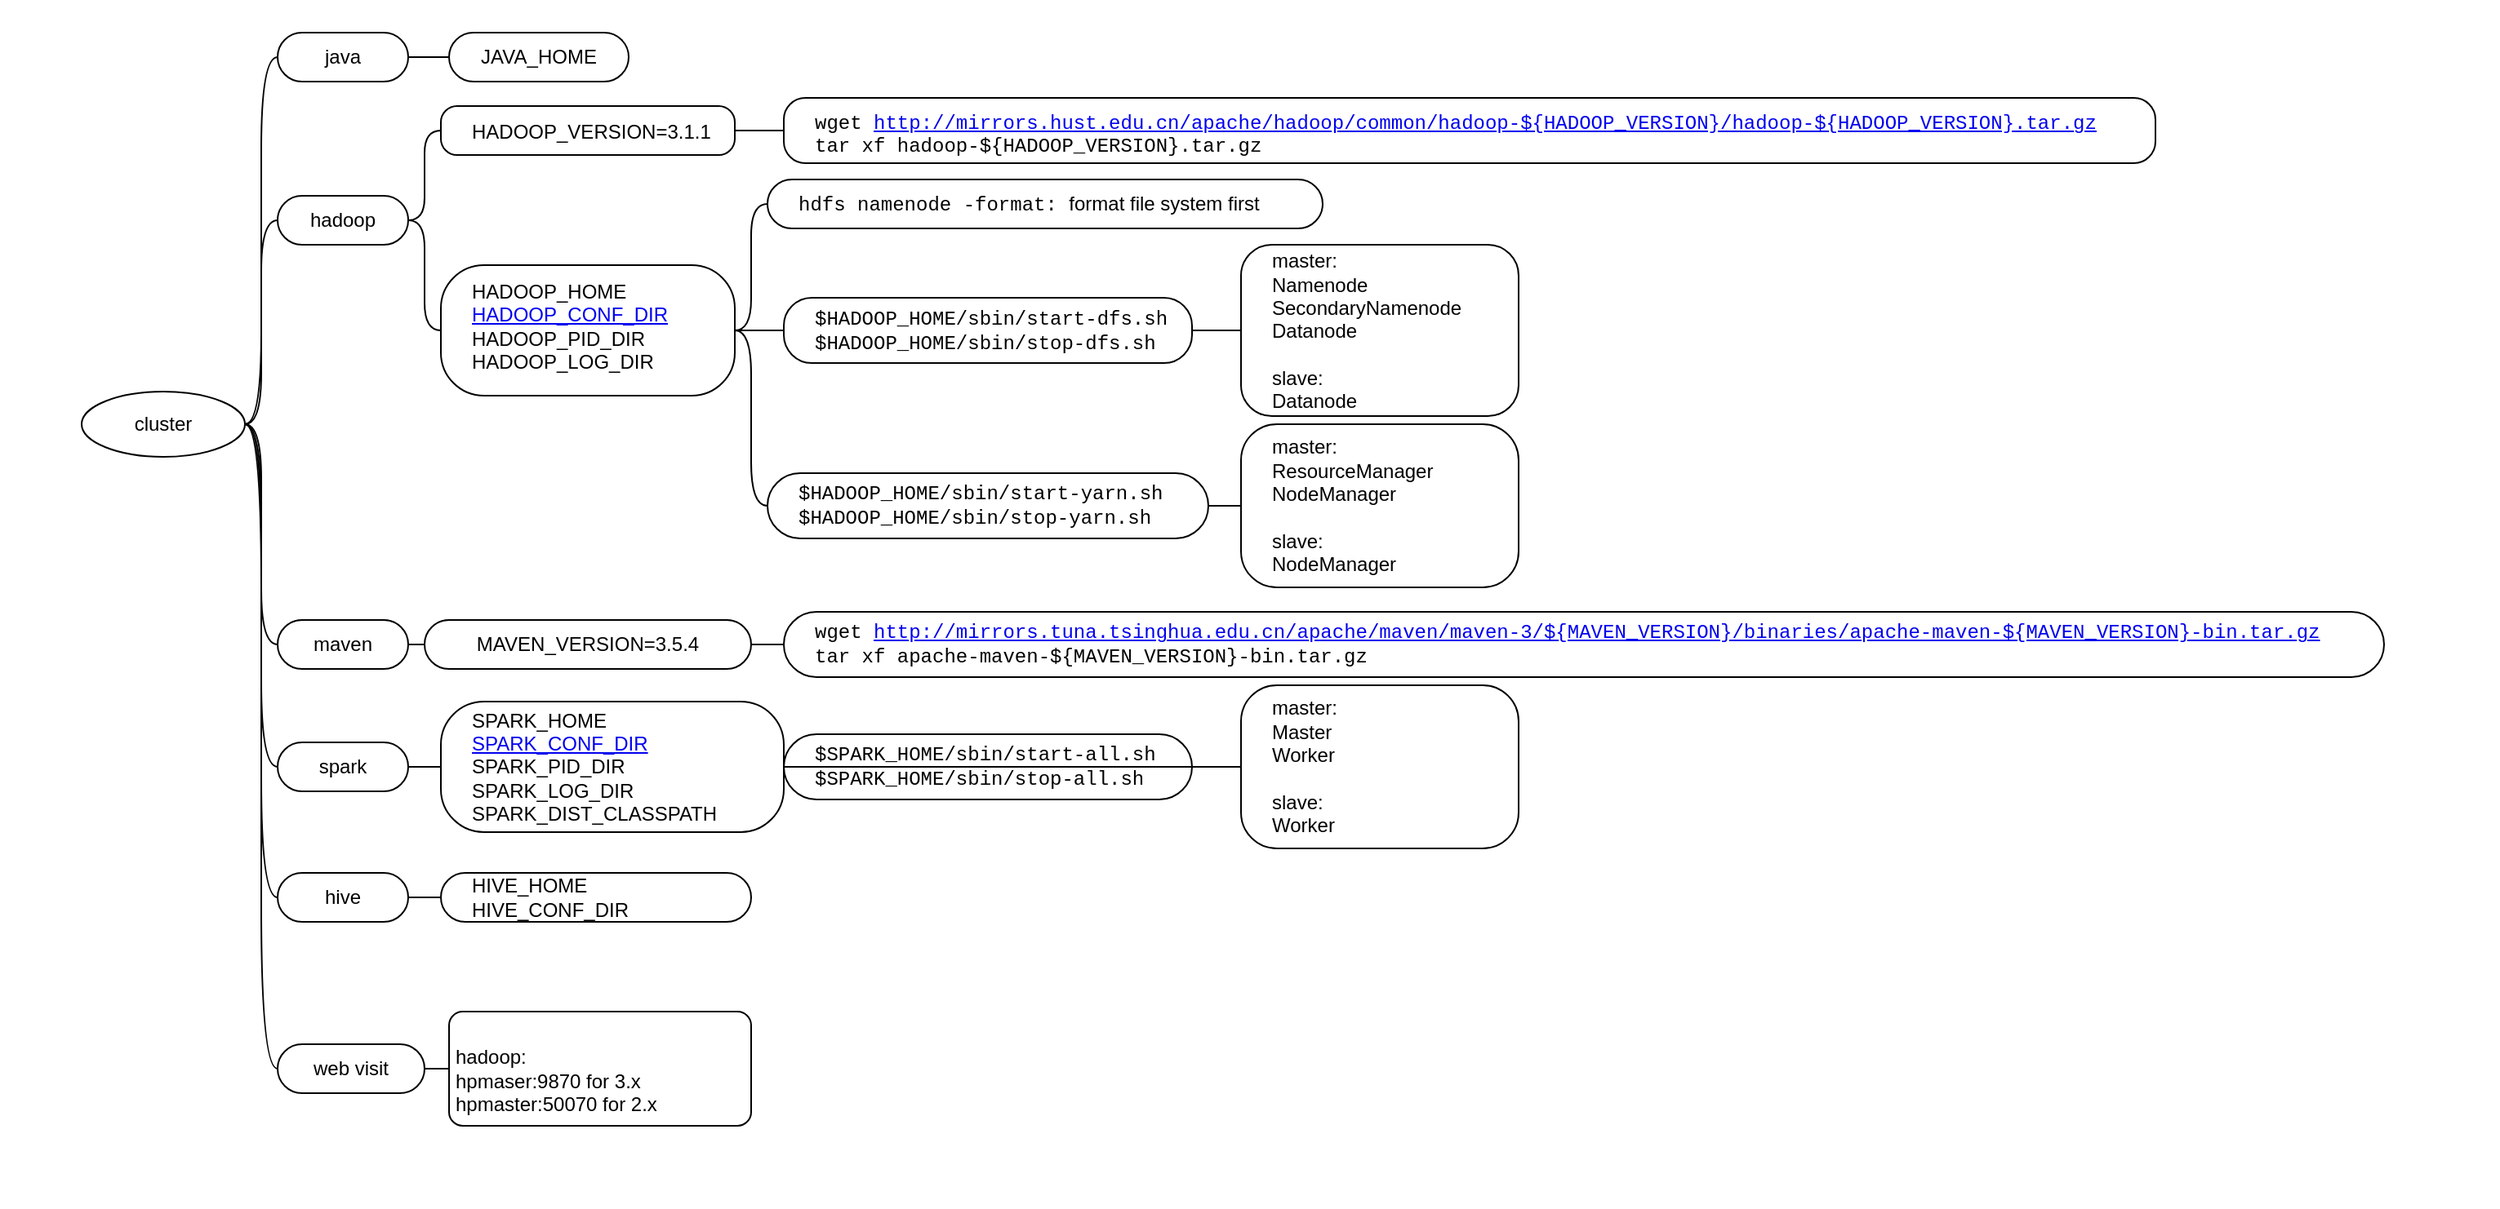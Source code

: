 <mxfile version="13.1.3" pages="4">
    <diagram id="FLPFpf0fDZkSOcCbkyvu" name="deploy">
        <mxGraphModel dx="641" dy="3780" grid="1" gridSize="10" guides="1" tooltips="1" connect="1" arrows="1" fold="1" page="1" pageScale="1" pageWidth="2339" pageHeight="3300" math="0" shadow="0">
            <root>
                <mxCell id="Sro-y_ONTGwIrrQq8ra5-0"/>
                <mxCell id="Sro-y_ONTGwIrrQq8ra5-1" parent="Sro-y_ONTGwIrrQq8ra5-0"/>
                <mxCell id="Sro-y_ONTGwIrrQq8ra5-2" value="" style="swimlane;html=1;startSize=20;horizontal=1;containerType=tree;rounded=1;shadow=0;glass=0;comic=0;fillColor=none;align=left;strokeColor=none;spacingLeft=16;fontFamily=Courier New;" parent="Sro-y_ONTGwIrrQq8ra5-1" vertex="1">
                    <mxGeometry x="30" y="-80" width="1530" height="740" as="geometry"/>
                </mxCell>
                <mxCell id="Sro-y_ONTGwIrrQq8ra5-3" value="" style="edgeStyle=entityRelationEdgeStyle;startArrow=none;endArrow=none;segment=10;curved=1;" parent="Sro-y_ONTGwIrrQq8ra5-2" source="Sro-y_ONTGwIrrQq8ra5-7" target="Sro-y_ONTGwIrrQq8ra5-8" edge="1">
                    <mxGeometry relative="1" as="geometry"/>
                </mxCell>
                <mxCell id="Sro-y_ONTGwIrrQq8ra5-7" value="cluster" style="ellipse;whiteSpace=wrap;html=1;align=center;container=1;recursiveResize=0;treeFolding=1;treeMoving=1;" parent="Sro-y_ONTGwIrrQq8ra5-2" vertex="1">
                    <mxGeometry x="50" y="240" width="100" height="40" as="geometry"/>
                </mxCell>
                <mxCell id="Sro-y_ONTGwIrrQq8ra5-8" value="hadoop" style="whiteSpace=wrap;html=1;rounded=1;arcSize=50;align=center;verticalAlign=middle;container=1;recursiveResize=0;strokeWidth=1;autosize=1;spacing=4;treeFolding=1;treeMoving=1;" parent="Sro-y_ONTGwIrrQq8ra5-2" vertex="1">
                    <mxGeometry x="170" y="120" width="80" height="30" as="geometry"/>
                </mxCell>
                <mxCell id="Sro-y_ONTGwIrrQq8ra5-21" value="" style="edgeStyle=entityRelationEdgeStyle;startArrow=none;endArrow=none;segment=10;curved=1;exitX=1;exitY=0.5;exitDx=0;exitDy=0;" parent="Sro-y_ONTGwIrrQq8ra5-2" source="Sro-y_ONTGwIrrQq8ra5-7" target="Sro-y_ONTGwIrrQq8ra5-22" edge="1">
                    <mxGeometry relative="1" as="geometry">
                        <mxPoint x="140" y="175" as="sourcePoint"/>
                    </mxGeometry>
                </mxCell>
                <mxCell id="Sro-y_ONTGwIrrQq8ra5-22" value="spark" style="whiteSpace=wrap;html=1;rounded=1;arcSize=50;align=center;verticalAlign=middle;container=1;recursiveResize=0;strokeWidth=1;autosize=1;spacing=4;treeFolding=1;treeMoving=1;" parent="Sro-y_ONTGwIrrQq8ra5-2" vertex="1">
                    <mxGeometry x="170" y="455" width="80" height="30" as="geometry"/>
                </mxCell>
                <mxCell id="Sro-y_ONTGwIrrQq8ra5-23" value="" style="edgeStyle=entityRelationEdgeStyle;startArrow=none;endArrow=none;segment=10;curved=1;" parent="Sro-y_ONTGwIrrQq8ra5-2" source="Sro-y_ONTGwIrrQq8ra5-22" target="Sro-y_ONTGwIrrQq8ra5-46" edge="1">
                    <mxGeometry relative="1" as="geometry">
                        <mxPoint x="150" y="335" as="sourcePoint"/>
                    </mxGeometry>
                </mxCell>
                <mxCell id="Sro-y_ONTGwIrrQq8ra5-24" value="$SPARK_HOME/sbin/start-all.sh&lt;br&gt;$SPARK_HOME/sbin/stop-all.sh" style="whiteSpace=wrap;html=1;rounded=1;arcSize=50;align=left;verticalAlign=middle;container=1;recursiveResize=0;strokeWidth=1;autosize=1;spacing=4;treeFolding=1;treeMoving=1;spacingLeft=15;fontFamily=Courier New;" parent="Sro-y_ONTGwIrrQq8ra5-2" vertex="1">
                    <mxGeometry x="480" y="450" width="250" height="40" as="geometry"/>
                </mxCell>
                <mxCell id="Sro-y_ONTGwIrrQq8ra5-25" value="" style="edgeStyle=entityRelationEdgeStyle;startArrow=none;endArrow=none;segment=10;curved=1;" parent="Sro-y_ONTGwIrrQq8ra5-2" source="Sro-y_ONTGwIrrQq8ra5-7" target="Sro-y_ONTGwIrrQq8ra5-26" edge="1">
                    <mxGeometry relative="1" as="geometry">
                        <mxPoint x="150" y="170" as="sourcePoint"/>
                    </mxGeometry>
                </mxCell>
                <mxCell id="Sro-y_ONTGwIrrQq8ra5-26" value="java" style="whiteSpace=wrap;html=1;rounded=1;arcSize=50;align=center;verticalAlign=middle;container=1;recursiveResize=0;strokeWidth=1;autosize=1;spacing=4;treeFolding=1;treeMoving=1;" parent="Sro-y_ONTGwIrrQq8ra5-2" vertex="1">
                    <mxGeometry x="170" y="20" width="80" height="30" as="geometry"/>
                </mxCell>
                <mxCell id="Sro-y_ONTGwIrrQq8ra5-41" value="" style="edgeStyle=entityRelationEdgeStyle;startArrow=none;endArrow=none;segment=10;curved=1;" parent="Sro-y_ONTGwIrrQq8ra5-2" source="Sro-y_ONTGwIrrQq8ra5-8" target="Sro-y_ONTGwIrrQq8ra5-44" edge="1">
                    <mxGeometry relative="1" as="geometry">
                        <mxPoint x="150" y="200" as="sourcePoint"/>
                    </mxGeometry>
                </mxCell>
                <mxCell id="Sro-y_ONTGwIrrQq8ra5-42" value="&lt;span style=&quot;font-size: 12px&quot;&gt;$HADOOP_HOME/sbin/start-dfs.sh&lt;/span&gt;&lt;br style=&quot;font-size: 12px&quot;&gt;&lt;span style=&quot;font-size: 12px&quot;&gt;$HADOOP_HOME/sbin/stop-dfs.sh&lt;/span&gt;&lt;span style=&quot;font-size: 12px&quot;&gt;&lt;br&gt;&lt;/span&gt;" style="whiteSpace=wrap;html=1;rounded=1;arcSize=43;align=left;verticalAlign=middle;container=1;recursiveResize=0;strokeWidth=1;autosize=1;spacing=4;treeFolding=1;treeMoving=1;fontSize=12;spacingLeft=15;fontFamily=Courier New;" parent="Sro-y_ONTGwIrrQq8ra5-2" vertex="1">
                    <mxGeometry x="480" y="182.5" width="250" height="40" as="geometry"/>
                </mxCell>
                <mxCell id="Sro-y_ONTGwIrrQq8ra5-43" value="" style="edgeStyle=entityRelationEdgeStyle;startArrow=none;endArrow=none;segment=10;curved=1;" parent="Sro-y_ONTGwIrrQq8ra5-2" source="Sro-y_ONTGwIrrQq8ra5-44" target="Sro-y_ONTGwIrrQq8ra5-42" edge="1">
                    <mxGeometry relative="1" as="geometry">
                        <mxPoint x="290" y="247.5" as="sourcePoint"/>
                    </mxGeometry>
                </mxCell>
                <UserObject label="&lt;div&gt;HADOOP_HOME&lt;/div&gt;&lt;div&gt;&lt;a href=&quot;data:page/id,-WEoZyiqvBqUpz0TT_SZ&quot;&gt;HADOOP_CONF_DIR&lt;/a&gt;&lt;/div&gt;&lt;div&gt;HADOOP_PID_DIR&lt;/div&gt;&lt;div&gt;HADOOP_LOG_DIR&lt;/div&gt;&lt;div&gt;&lt;br&gt;&lt;/div&gt;" id="Sro-y_ONTGwIrrQq8ra5-44">
                    <mxCell style="whiteSpace=wrap;html=1;rounded=1;arcSize=33;align=left;verticalAlign=top;container=1;recursiveResize=0;strokeWidth=1;autosize=1;spacing=4;treeFolding=1;treeMoving=1;spacingLeft=15;" parent="Sro-y_ONTGwIrrQq8ra5-2" vertex="1">
                        <mxGeometry x="270" y="162.5" width="180" height="80" as="geometry"/>
                    </mxCell>
                </UserObject>
                <mxCell id="Sro-y_ONTGwIrrQq8ra5-45" value="" style="edgeStyle=entityRelationEdgeStyle;startArrow=none;endArrow=none;segment=10;curved=1;" parent="Sro-y_ONTGwIrrQq8ra5-2" source="Sro-y_ONTGwIrrQq8ra5-46" target="Sro-y_ONTGwIrrQq8ra5-24" edge="1">
                    <mxGeometry relative="1" as="geometry">
                        <mxPoint x="300" y="460" as="sourcePoint"/>
                    </mxGeometry>
                </mxCell>
                <mxCell id="Sro-y_ONTGwIrrQq8ra5-46" value="&lt;div&gt;SPARK_HOME&lt;/div&gt;&lt;div&gt;&lt;a href=&quot;data:page/id,1RoVEH6-U07JBPiQCIpj&quot;&gt;SPARK_CONF_DIR&lt;/a&gt;&lt;/div&gt;&lt;div&gt;SPARK_PID_DIR&lt;/div&gt;&lt;div&gt;SPARK_LOG_DIR&lt;/div&gt;&lt;div&gt;SPARK_DIST_CLASSPATH&lt;/div&gt;" style="whiteSpace=wrap;html=1;rounded=1;arcSize=33;align=left;verticalAlign=middle;container=1;recursiveResize=0;strokeWidth=1;autosize=1;spacing=4;treeFolding=1;treeMoving=1;spacingLeft=15;" parent="Sro-y_ONTGwIrrQq8ra5-2" vertex="1">
                    <mxGeometry x="270" y="430" width="210" height="80" as="geometry"/>
                </mxCell>
                <mxCell id="Sro-y_ONTGwIrrQq8ra5-47" value="" style="edgeStyle=entityRelationEdgeStyle;startArrow=none;endArrow=none;segment=10;curved=1;exitX=1;exitY=0.5;exitDx=0;exitDy=0;" parent="Sro-y_ONTGwIrrQq8ra5-2" source="Sro-y_ONTGwIrrQq8ra5-7" target="Sro-y_ONTGwIrrQq8ra5-48" edge="1">
                    <mxGeometry relative="1" as="geometry">
                        <mxPoint x="140" y="175" as="sourcePoint"/>
                    </mxGeometry>
                </mxCell>
                <mxCell id="Sro-y_ONTGwIrrQq8ra5-48" value="hive" style="whiteSpace=wrap;html=1;rounded=1;arcSize=50;align=center;verticalAlign=middle;container=1;recursiveResize=0;strokeWidth=1;autosize=1;spacing=4;treeFolding=1;treeMoving=1;" parent="Sro-y_ONTGwIrrQq8ra5-2" vertex="1">
                    <mxGeometry x="170" y="535" width="80" height="30" as="geometry"/>
                </mxCell>
                <mxCell id="Sro-y_ONTGwIrrQq8ra5-49" value="" style="edgeStyle=entityRelationEdgeStyle;startArrow=none;endArrow=none;segment=10;curved=1;" parent="Sro-y_ONTGwIrrQq8ra5-2" source="Sro-y_ONTGwIrrQq8ra5-48" target="Sro-y_ONTGwIrrQq8ra5-50" edge="1">
                    <mxGeometry relative="1" as="geometry">
                        <mxPoint x="160" y="395" as="sourcePoint"/>
                    </mxGeometry>
                </mxCell>
                <mxCell id="Sro-y_ONTGwIrrQq8ra5-50" value="HIVE_HOME&lt;br&gt;HIVE_CONF_DIR" style="whiteSpace=wrap;html=1;rounded=1;arcSize=50;align=left;verticalAlign=middle;container=1;recursiveResize=0;strokeWidth=1;autosize=1;spacing=4;treeFolding=1;treeMoving=1;spacingLeft=15;" parent="Sro-y_ONTGwIrrQq8ra5-2" vertex="1">
                    <mxGeometry x="270" y="535" width="190" height="30" as="geometry"/>
                </mxCell>
                <mxCell id="tE6yXry5JkGGAP22-kF5-0" value="" style="edgeStyle=entityRelationEdgeStyle;startArrow=none;endArrow=none;segment=10;curved=1;" parent="Sro-y_ONTGwIrrQq8ra5-2" source="Sro-y_ONTGwIrrQq8ra5-44" target="tE6yXry5JkGGAP22-kF5-1" edge="1">
                    <mxGeometry relative="1" as="geometry">
                        <mxPoint x="520" y="277.5" as="sourcePoint"/>
                    </mxGeometry>
                </mxCell>
                <mxCell id="tE6yXry5JkGGAP22-kF5-1" value="$HADOOP_HOME/sbin/start-yarn.sh&lt;br&gt;$HADOOP_HOME/sbin/stop-yarn.sh&lt;span style=&quot;font-size: 12px&quot;&gt;&lt;br&gt;&lt;/span&gt;" style="whiteSpace=wrap;html=1;rounded=1;arcSize=50;align=left;verticalAlign=middle;container=1;recursiveResize=0;strokeWidth=1;autosize=1;spacing=4;treeFolding=1;treeMoving=1;fontSize=12;spacingLeft=15;fontFamily=Courier New;" parent="Sro-y_ONTGwIrrQq8ra5-2" vertex="1">
                    <mxGeometry x="470" y="290" width="270" height="40" as="geometry"/>
                </mxCell>
                <mxCell id="tE6yXry5JkGGAP22-kF5-2" value="" style="edgeStyle=entityRelationEdgeStyle;startArrow=none;endArrow=none;segment=10;curved=1;" parent="Sro-y_ONTGwIrrQq8ra5-2" source="Sro-y_ONTGwIrrQq8ra5-42" target="tE6yXry5JkGGAP22-kF5-3" edge="1">
                    <mxGeometry relative="1" as="geometry">
                        <mxPoint x="510" y="277.5" as="sourcePoint"/>
                    </mxGeometry>
                </mxCell>
                <mxCell id="tE6yXry5JkGGAP22-kF5-3" value="&lt;span style=&quot;font-size: 12px&quot;&gt;master:&lt;br&gt;Namenode&lt;br&gt;SecondaryNamenode&lt;br&gt;Datanode&lt;br&gt;&lt;br&gt;&lt;/span&gt;slave:&lt;br&gt;Datanode&lt;span style=&quot;font-size: 12px&quot;&gt;&lt;br&gt;&lt;/span&gt;" style="whiteSpace=wrap;html=1;rounded=1;arcSize=18;align=left;verticalAlign=middle;container=1;recursiveResize=0;strokeWidth=1;autosize=1;spacing=4;treeFolding=1;treeMoving=1;fontSize=12;spacingLeft=15;" parent="Sro-y_ONTGwIrrQq8ra5-2" vertex="1">
                    <mxGeometry x="760" y="150" width="170" height="105" as="geometry"/>
                </mxCell>
                <mxCell id="2-6tEZyYjRrjFNyBFMZI-2" value="" style="edgeStyle=entityRelationEdgeStyle;startArrow=none;endArrow=none;segment=10;curved=1;" parent="Sro-y_ONTGwIrrQq8ra5-2" source="tE6yXry5JkGGAP22-kF5-1" target="2-6tEZyYjRrjFNyBFMZI-3" edge="1">
                    <mxGeometry relative="1" as="geometry">
                        <mxPoint x="510" y="277.5" as="sourcePoint"/>
                    </mxGeometry>
                </mxCell>
                <mxCell id="2-6tEZyYjRrjFNyBFMZI-3" value="&lt;span style=&quot;font-size: 12px&quot;&gt;master:&lt;br&gt;ResourceManager&lt;br&gt;NodeManager&lt;br&gt;&lt;br&gt;slave:&lt;br&gt;NodeManager&lt;br&gt;&lt;/span&gt;" style="whiteSpace=wrap;html=1;rounded=1;arcSize=22;align=left;verticalAlign=middle;container=1;recursiveResize=0;strokeWidth=1;autosize=1;spacing=4;treeFolding=1;treeMoving=1;fontSize=12;spacingLeft=15;" parent="Sro-y_ONTGwIrrQq8ra5-2" vertex="1">
                    <mxGeometry x="760" y="260" width="170" height="100" as="geometry"/>
                </mxCell>
                <mxCell id="2-6tEZyYjRrjFNyBFMZI-4" value="" style="edgeStyle=entityRelationEdgeStyle;startArrow=none;endArrow=none;segment=10;curved=1;" parent="Sro-y_ONTGwIrrQq8ra5-2" source="Sro-y_ONTGwIrrQq8ra5-24" target="2-6tEZyYjRrjFNyBFMZI-5" edge="1">
                    <mxGeometry relative="1" as="geometry">
                        <mxPoint x="780" y="370" as="sourcePoint"/>
                    </mxGeometry>
                </mxCell>
                <mxCell id="2-6tEZyYjRrjFNyBFMZI-5" value="&lt;span style=&quot;font-size: 12px&quot;&gt;master:&lt;br&gt;Master&lt;br&gt;Worker&lt;br&gt;&lt;br&gt;slave:&lt;br&gt;Worker&lt;br&gt;&lt;/span&gt;" style="whiteSpace=wrap;html=1;rounded=1;arcSize=22;align=left;verticalAlign=middle;container=1;recursiveResize=0;strokeWidth=1;autosize=1;spacing=4;treeFolding=1;treeMoving=1;fontSize=12;spacingLeft=15;" parent="Sro-y_ONTGwIrrQq8ra5-2" vertex="1">
                    <mxGeometry x="760" y="420" width="170" height="100" as="geometry"/>
                </mxCell>
                <mxCell id="jwYErbquFFIPtAXDk_Sp-5" value="" style="edgeStyle=entityRelationEdgeStyle;startArrow=none;endArrow=none;segment=10;curved=1;" parent="Sro-y_ONTGwIrrQq8ra5-2" source="Sro-y_ONTGwIrrQq8ra5-44" target="jwYErbquFFIPtAXDk_Sp-6" edge="1">
                    <mxGeometry relative="1" as="geometry">
                        <mxPoint x="510" y="320" as="sourcePoint"/>
                    </mxGeometry>
                </mxCell>
                <mxCell id="jwYErbquFFIPtAXDk_Sp-6" value="hdfs namenode -format: &lt;font face=&quot;Helvetica&quot;&gt;format file system first&lt;/font&gt;&lt;span style=&quot;font-size: 12px&quot;&gt;&lt;br&gt;&lt;/span&gt;" style="whiteSpace=wrap;html=1;rounded=1;arcSize=50;align=left;verticalAlign=middle;container=1;recursiveResize=0;strokeWidth=1;autosize=1;spacing=4;treeFolding=1;treeMoving=1;fontSize=12;spacingLeft=15;fontFamily=Courier New;" parent="Sro-y_ONTGwIrrQq8ra5-2" vertex="1">
                    <mxGeometry x="470" y="110" width="340" height="30" as="geometry"/>
                </mxCell>
                <mxCell id="PmcxF-u2VzMOZI920yMn-4" value="" style="edgeStyle=entityRelationEdgeStyle;startArrow=none;endArrow=none;segment=10;curved=1;" parent="Sro-y_ONTGwIrrQq8ra5-2" source="Sro-y_ONTGwIrrQq8ra5-8" target="PmcxF-u2VzMOZI920yMn-5" edge="1">
                    <mxGeometry relative="1" as="geometry">
                        <mxPoint x="300" y="252.5" as="sourcePoint"/>
                    </mxGeometry>
                </mxCell>
                <mxCell id="PmcxF-u2VzMOZI920yMn-5" value="&lt;div&gt;&lt;span&gt;HADOOP_VERSION=3.1.1&lt;/span&gt;&lt;br&gt;&lt;/div&gt;" style="whiteSpace=wrap;html=1;rounded=1;arcSize=33;align=left;verticalAlign=top;container=1;recursiveResize=0;strokeWidth=1;autosize=1;spacing=4;treeFolding=1;treeMoving=1;spacingLeft=15;" parent="Sro-y_ONTGwIrrQq8ra5-2" vertex="1">
                    <mxGeometry x="270" y="65" width="180" height="30" as="geometry"/>
                </mxCell>
                <mxCell id="PmcxF-u2VzMOZI920yMn-8" value="" style="edgeStyle=entityRelationEdgeStyle;startArrow=none;endArrow=none;segment=10;curved=1;" parent="Sro-y_ONTGwIrrQq8ra5-2" source="PmcxF-u2VzMOZI920yMn-5" target="PmcxF-u2VzMOZI920yMn-9" edge="1">
                    <mxGeometry relative="1" as="geometry">
                        <mxPoint x="300" y="252.5" as="sourcePoint"/>
                    </mxGeometry>
                </mxCell>
                <mxCell id="PmcxF-u2VzMOZI920yMn-9" value="&lt;div&gt;wget&amp;nbsp;&lt;a href=&quot;http://mirrors.hust.edu.cn/apache/hadoop/common/hadoop-${HADOOP_VERSION}/hadoop-${HADOOP_VERSION}.tar.gz&quot;&gt;http://mirrors.hust.edu.cn/apache/hadoop/common/hadoop-${HADOOP_VERSION}/hadoop-${HADOOP_VERSION}.tar.gz&lt;/a&gt;&lt;/div&gt;&lt;div&gt;&lt;span&gt;tar xf hadoop-${HADOOP_VERSION}.tar.gz&lt;/span&gt;&lt;/div&gt;" style="whiteSpace=wrap;html=1;rounded=1;arcSize=33;align=left;verticalAlign=top;container=1;recursiveResize=0;strokeWidth=1;autosize=1;spacing=4;treeFolding=1;treeMoving=1;spacingLeft=15;fontFamily=Courier New;" parent="Sro-y_ONTGwIrrQq8ra5-2" vertex="1">
                    <mxGeometry x="480" y="60" width="840" height="40" as="geometry"/>
                </mxCell>
                <mxCell id="WFXvAkDN1zv_njqiZQ5y-2" value="" style="edgeStyle=entityRelationEdgeStyle;startArrow=none;endArrow=none;segment=10;curved=1;exitX=1;exitY=0.5;exitDx=0;exitDy=0;" parent="Sro-y_ONTGwIrrQq8ra5-2" source="Sro-y_ONTGwIrrQq8ra5-7" target="WFXvAkDN1zv_njqiZQ5y-3" edge="1">
                    <mxGeometry relative="1" as="geometry">
                        <mxPoint x="200" y="380" as="sourcePoint"/>
                    </mxGeometry>
                </mxCell>
                <mxCell id="WFXvAkDN1zv_njqiZQ5y-3" value="maven" style="whiteSpace=wrap;html=1;rounded=1;arcSize=50;align=center;verticalAlign=middle;container=1;recursiveResize=0;strokeWidth=1;autosize=1;spacing=4;treeFolding=1;treeMoving=1;" parent="Sro-y_ONTGwIrrQq8ra5-2" vertex="1">
                    <mxGeometry x="170" y="380" width="80" height="30" as="geometry"/>
                </mxCell>
                <mxCell id="WFXvAkDN1zv_njqiZQ5y-4" value="" style="edgeStyle=entityRelationEdgeStyle;startArrow=none;endArrow=none;segment=10;curved=1;exitX=1;exitY=0.5;exitDx=0;exitDy=0;" parent="Sro-y_ONTGwIrrQq8ra5-2" source="WFXvAkDN1zv_njqiZQ5y-3" target="WFXvAkDN1zv_njqiZQ5y-5" edge="1">
                    <mxGeometry relative="1" as="geometry">
                        <mxPoint x="200" y="380" as="sourcePoint"/>
                    </mxGeometry>
                </mxCell>
                <mxCell id="WFXvAkDN1zv_njqiZQ5y-5" value="MAVEN_VERSION=3.5.4" style="whiteSpace=wrap;html=1;rounded=1;arcSize=50;align=center;verticalAlign=middle;container=1;recursiveResize=0;strokeWidth=1;autosize=1;spacing=4;treeFolding=1;treeMoving=1;" parent="Sro-y_ONTGwIrrQq8ra5-2" vertex="1">
                    <mxGeometry x="260" y="380" width="200" height="30" as="geometry"/>
                </mxCell>
                <mxCell id="WFXvAkDN1zv_njqiZQ5y-6" value="" style="edgeStyle=entityRelationEdgeStyle;startArrow=none;endArrow=none;segment=10;curved=1;exitX=1;exitY=0.5;exitDx=0;exitDy=0;" parent="Sro-y_ONTGwIrrQq8ra5-2" source="WFXvAkDN1zv_njqiZQ5y-5" target="WFXvAkDN1zv_njqiZQ5y-7" edge="1">
                    <mxGeometry relative="1" as="geometry">
                        <mxPoint x="300" y="515" as="sourcePoint"/>
                    </mxGeometry>
                </mxCell>
                <mxCell id="WFXvAkDN1zv_njqiZQ5y-7" value="&lt;div&gt;wget&amp;nbsp;&lt;a href=&quot;http://mirrors.tuna.tsinghua.edu.cn/apache/maven/maven-3/${MAVEN_VERSION}/binaries/apache-maven-${MAVEN_VERSION}-bin.tar.gz&quot;&gt;http://mirrors.tuna.tsinghua.edu.cn/apache/maven/maven-3/${MAVEN_VERSION}/binaries/apache-maven-${MAVEN_VERSION}-bin.tar.gz&lt;/a&gt;&lt;/div&gt;&lt;div&gt;&lt;span&gt;tar xf apache-maven-${MAVEN_VERSION}-bin.tar.gz&lt;/span&gt;&lt;/div&gt;" style="whiteSpace=wrap;html=1;rounded=1;arcSize=50;align=left;verticalAlign=middle;container=1;recursiveResize=0;strokeWidth=1;autosize=1;spacing=4;treeFolding=1;treeMoving=1;spacingLeft=15;fontFamily=Courier New;" parent="Sro-y_ONTGwIrrQq8ra5-2" vertex="1">
                    <mxGeometry x="480" y="375" width="980" height="40" as="geometry"/>
                </mxCell>
                <mxCell id="0" value="" style="edgeStyle=entityRelationEdgeStyle;startArrow=none;endArrow=none;segment=10;curved=1;" parent="Sro-y_ONTGwIrrQq8ra5-2" source="Sro-y_ONTGwIrrQq8ra5-26" target="1" edge="1">
                    <mxGeometry relative="1" as="geometry">
                        <mxPoint x="200" y="380" as="sourcePoint"/>
                    </mxGeometry>
                </mxCell>
                <mxCell id="1" value="JAVA_HOME" style="whiteSpace=wrap;html=1;rounded=1;arcSize=50;align=center;verticalAlign=middle;container=1;recursiveResize=0;strokeWidth=1;autosize=1;spacing=4;treeFolding=1;treeMoving=1;" parent="Sro-y_ONTGwIrrQq8ra5-2" vertex="1">
                    <mxGeometry x="275" y="20" width="110" height="30" as="geometry"/>
                </mxCell>
                <mxCell id="9pCyZpfQApjmvLBJ3zFG-1" value="" style="edgeStyle=entityRelationEdgeStyle;startArrow=none;endArrow=none;segment=10;curved=1;exitX=1;exitY=0.5;exitDx=0;exitDy=0;" edge="1" target="9pCyZpfQApjmvLBJ3zFG-2" source="Sro-y_ONTGwIrrQq8ra5-7" parent="Sro-y_ONTGwIrrQq8ra5-2">
                    <mxGeometry relative="1" as="geometry">
                        <mxPoint x="180" y="180" as="sourcePoint"/>
                    </mxGeometry>
                </mxCell>
                <mxCell id="9pCyZpfQApjmvLBJ3zFG-2" value="web visit" style="whiteSpace=wrap;html=1;rounded=1;arcSize=50;align=center;verticalAlign=middle;container=1;recursiveResize=0;strokeWidth=1;autosize=1;spacing=4;treeFolding=1;treeMoving=1;" vertex="1" parent="Sro-y_ONTGwIrrQq8ra5-2">
                    <mxGeometry x="170" y="640" width="90" height="30" as="geometry"/>
                </mxCell>
                <mxCell id="9pCyZpfQApjmvLBJ3zFG-3" value="" style="edgeStyle=entityRelationEdgeStyle;startArrow=none;endArrow=none;segment=10;curved=1;exitX=1;exitY=0.5;exitDx=0;exitDy=0;" edge="1" target="9pCyZpfQApjmvLBJ3zFG-4" source="9pCyZpfQApjmvLBJ3zFG-2" parent="Sro-y_ONTGwIrrQq8ra5-2">
                    <mxGeometry relative="1" as="geometry">
                        <mxPoint x="180" y="180" as="sourcePoint"/>
                    </mxGeometry>
                </mxCell>
                <mxCell id="9pCyZpfQApjmvLBJ3zFG-4" value="&lt;br&gt;hadoop: &lt;br&gt;hpmaser:9870 for 3.x&lt;br&gt;hpmaster:50070 for 2.x" style="whiteSpace=wrap;html=1;rounded=1;arcSize=12;align=left;verticalAlign=middle;container=1;recursiveResize=0;strokeWidth=1;autosize=1;spacing=4;treeFolding=1;treeMoving=1;" vertex="1" parent="Sro-y_ONTGwIrrQq8ra5-2">
                    <mxGeometry x="275" y="620" width="185" height="70" as="geometry"/>
                </mxCell>
            </root>
        </mxGraphModel>
    </diagram>
    <diagram id="-WEoZyiqvBqUpz0TT_SZ" name="hadoop_config">
        <mxGraphModel dx="641" dy="480" grid="1" gridSize="10" guides="1" tooltips="1" connect="1" arrows="1" fold="1" page="1" pageScale="1" pageWidth="827" pageHeight="1169" math="0" shadow="0">
            <root>
                <mxCell id="eWbBBnhURtFt8rfzeXO5-0"/>
                <mxCell id="eWbBBnhURtFt8rfzeXO5-1" parent="eWbBBnhURtFt8rfzeXO5-0"/>
                <mxCell id="eWbBBnhURtFt8rfzeXO5-2" value="" style="swimlane;html=1;startSize=20;horizontal=1;containerType=tree;fillColor=none;strokeColor=none;align=left;" vertex="1" parent="eWbBBnhURtFt8rfzeXO5-1">
                    <mxGeometry x="40" y="10" width="1840" height="1280" as="geometry"/>
                </mxCell>
                <mxCell id="eWbBBnhURtFt8rfzeXO5-3" value="" style="edgeStyle=entityRelationEdgeStyle;startArrow=none;endArrow=none;segment=10;curved=1;" edge="1" parent="eWbBBnhURtFt8rfzeXO5-2" source="eWbBBnhURtFt8rfzeXO5-7" target="eWbBBnhURtFt8rfzeXO5-8">
                    <mxGeometry relative="1" as="geometry"/>
                </mxCell>
                <mxCell id="eWbBBnhURtFt8rfzeXO5-7" value="hadoop" style="ellipse;whiteSpace=wrap;html=1;align=center;treeFolding=1;treeMoving=1;newEdgeStyle={&quot;edgeStyle&quot;:&quot;entityRelationEdgeStyle&quot;,&quot;startArrow&quot;:&quot;none&quot;,&quot;endArrow&quot;:&quot;none&quot;,&quot;segment&quot;:10,&quot;curved&quot;:1};" vertex="1" parent="eWbBBnhURtFt8rfzeXO5-2">
                    <mxGeometry y="335" width="150" height="60" as="geometry"/>
                </mxCell>
                <mxCell id="eWbBBnhURtFt8rfzeXO5-8" value="$HADOOP_CONF_DIR/" style="whiteSpace=wrap;html=1;rounded=1;arcSize=30;align=center;verticalAlign=middle;strokeWidth=1;autosize=1;spacing=4;treeFolding=1;treeMoving=1;newEdgeStyle={&quot;edgeStyle&quot;:&quot;entityRelationEdgeStyle&quot;,&quot;startArrow&quot;:&quot;none&quot;,&quot;endArrow&quot;:&quot;none&quot;,&quot;segment&quot;:10,&quot;curved&quot;:1};" vertex="1" parent="eWbBBnhURtFt8rfzeXO5-2">
                    <mxGeometry x="180" y="350" width="170" height="30" as="geometry"/>
                </mxCell>
                <mxCell id="IIqG2fF5GgASPDbxT9bm-0" value="" style="edgeStyle=entityRelationEdgeStyle;startArrow=none;endArrow=none;segment=10;curved=1;" edge="1" target="IIqG2fF5GgASPDbxT9bm-1" source="eWbBBnhURtFt8rfzeXO5-8" parent="eWbBBnhURtFt8rfzeXO5-2">
                    <mxGeometry relative="1" as="geometry">
                        <mxPoint x="150" y="130" as="sourcePoint"/>
                    </mxGeometry>
                </mxCell>
                <mxCell id="IIqG2fF5GgASPDbxT9bm-1" value="core-site.xml" style="whiteSpace=wrap;html=1;rounded=1;arcSize=30;align=center;verticalAlign=middle;strokeWidth=1;autosize=1;spacing=4;treeFolding=1;treeMoving=1;newEdgeStyle={&quot;edgeStyle&quot;:&quot;entityRelationEdgeStyle&quot;,&quot;startArrow&quot;:&quot;none&quot;,&quot;endArrow&quot;:&quot;none&quot;,&quot;segment&quot;:10,&quot;curved&quot;:1};" vertex="1" parent="eWbBBnhURtFt8rfzeXO5-2">
                    <mxGeometry x="370" y="175" width="150" height="30" as="geometry"/>
                </mxCell>
                <mxCell id="IIqG2fF5GgASPDbxT9bm-2" value="" style="edgeStyle=entityRelationEdgeStyle;startArrow=none;endArrow=none;segment=10;curved=1;" edge="1" target="IIqG2fF5GgASPDbxT9bm-3" source="eWbBBnhURtFt8rfzeXO5-8" parent="eWbBBnhURtFt8rfzeXO5-2">
                    <mxGeometry relative="1" as="geometry">
                        <mxPoint x="340" y="195" as="sourcePoint"/>
                    </mxGeometry>
                </mxCell>
                <mxCell id="IIqG2fF5GgASPDbxT9bm-3" value="hdfs-site.xml" style="whiteSpace=wrap;html=1;rounded=1;arcSize=30;align=center;verticalAlign=middle;strokeWidth=1;autosize=1;spacing=4;treeFolding=1;treeMoving=1;newEdgeStyle={&quot;edgeStyle&quot;:&quot;entityRelationEdgeStyle&quot;,&quot;startArrow&quot;:&quot;none&quot;,&quot;endArrow&quot;:&quot;none&quot;,&quot;segment&quot;:10,&quot;curved&quot;:1};" vertex="1" parent="eWbBBnhURtFt8rfzeXO5-2">
                    <mxGeometry x="370" y="280" width="130" height="30" as="geometry"/>
                </mxCell>
                <mxCell id="IIqG2fF5GgASPDbxT9bm-4" value="" style="edgeStyle=entityRelationEdgeStyle;startArrow=none;endArrow=none;segment=10;curved=1;" edge="1" target="IIqG2fF5GgASPDbxT9bm-5" source="eWbBBnhURtFt8rfzeXO5-8" parent="eWbBBnhURtFt8rfzeXO5-2">
                    <mxGeometry relative="1" as="geometry">
                        <mxPoint x="340" y="195" as="sourcePoint"/>
                    </mxGeometry>
                </mxCell>
                <mxCell id="IIqG2fF5GgASPDbxT9bm-5" value="yarn-site.xml" style="whiteSpace=wrap;html=1;rounded=1;arcSize=30;align=center;verticalAlign=middle;strokeWidth=1;autosize=1;spacing=4;treeFolding=1;treeMoving=1;newEdgeStyle={&quot;edgeStyle&quot;:&quot;entityRelationEdgeStyle&quot;,&quot;startArrow&quot;:&quot;none&quot;,&quot;endArrow&quot;:&quot;none&quot;,&quot;segment&quot;:10,&quot;curved&quot;:1};" vertex="1" parent="eWbBBnhURtFt8rfzeXO5-2">
                    <mxGeometry x="370" y="720" width="140" height="30" as="geometry"/>
                </mxCell>
                <mxCell id="IIqG2fF5GgASPDbxT9bm-6" value="" style="edgeStyle=entityRelationEdgeStyle;startArrow=none;endArrow=none;segment=10;curved=1;" edge="1" target="IIqG2fF5GgASPDbxT9bm-7" source="eWbBBnhURtFt8rfzeXO5-8" parent="eWbBBnhURtFt8rfzeXO5-2">
                    <mxGeometry relative="1" as="geometry">
                        <mxPoint x="340" y="195" as="sourcePoint"/>
                    </mxGeometry>
                </mxCell>
                <mxCell id="IIqG2fF5GgASPDbxT9bm-7" value="capacity-scheduler.xml - copy from original file" style="whiteSpace=wrap;html=1;rounded=1;arcSize=30;align=center;verticalAlign=middle;strokeWidth=1;autosize=1;spacing=4;treeFolding=1;treeMoving=1;newEdgeStyle={&quot;edgeStyle&quot;:&quot;entityRelationEdgeStyle&quot;,&quot;startArrow&quot;:&quot;none&quot;,&quot;endArrow&quot;:&quot;none&quot;,&quot;segment&quot;:10,&quot;curved&quot;:1};" vertex="1" parent="eWbBBnhURtFt8rfzeXO5-2">
                    <mxGeometry x="374" y="950" width="290" height="30" as="geometry"/>
                </mxCell>
                <mxCell id="IIqG2fF5GgASPDbxT9bm-8" value="" style="edgeStyle=entityRelationEdgeStyle;startArrow=none;endArrow=none;segment=10;curved=1;" edge="1" target="IIqG2fF5GgASPDbxT9bm-9" source="eWbBBnhURtFt8rfzeXO5-8" parent="eWbBBnhURtFt8rfzeXO5-2">
                    <mxGeometry relative="1" as="geometry">
                        <mxPoint x="340" y="195" as="sourcePoint"/>
                    </mxGeometry>
                </mxCell>
                <mxCell id="IIqG2fF5GgASPDbxT9bm-9" value="mapred-site.xml" style="whiteSpace=wrap;html=1;rounded=1;arcSize=30;align=center;verticalAlign=middle;strokeWidth=1;autosize=1;spacing=4;treeFolding=1;treeMoving=1;newEdgeStyle={&quot;edgeStyle&quot;:&quot;entityRelationEdgeStyle&quot;,&quot;startArrow&quot;:&quot;none&quot;,&quot;endArrow&quot;:&quot;none&quot;,&quot;segment&quot;:10,&quot;curved&quot;:1};" vertex="1" parent="eWbBBnhURtFt8rfzeXO5-2">
                    <mxGeometry x="370" y="430" width="140" height="30" as="geometry"/>
                </mxCell>
                <mxCell id="IIqG2fF5GgASPDbxT9bm-10" value="" style="edgeStyle=entityRelationEdgeStyle;startArrow=none;endArrow=none;segment=10;curved=1;" edge="1" target="IIqG2fF5GgASPDbxT9bm-11" source="eWbBBnhURtFt8rfzeXO5-8" parent="eWbBBnhURtFt8rfzeXO5-2">
                    <mxGeometry relative="1" as="geometry">
                        <mxPoint x="340" y="40" as="sourcePoint"/>
                    </mxGeometry>
                </mxCell>
                <mxCell id="IIqG2fF5GgASPDbxT9bm-11" value="workers - items from /etc/hosts&lt;br&gt;(slaves for 2.x)" style="whiteSpace=wrap;html=1;rounded=1;arcSize=30;align=center;verticalAlign=middle;strokeWidth=1;autosize=1;spacing=4;treeFolding=1;treeMoving=1;newEdgeStyle={&quot;edgeStyle&quot;:&quot;entityRelationEdgeStyle&quot;,&quot;startArrow&quot;:&quot;none&quot;,&quot;endArrow&quot;:&quot;none&quot;,&quot;segment&quot;:10,&quot;curved&quot;:1};" vertex="1" parent="eWbBBnhURtFt8rfzeXO5-2">
                    <mxGeometry x="370" y="75" width="200" height="40" as="geometry"/>
                </mxCell>
                <mxCell id="IIqG2fF5GgASPDbxT9bm-12" value="" style="edgeStyle=entityRelationEdgeStyle;startArrow=none;endArrow=none;segment=10;curved=1;" edge="1" target="IIqG2fF5GgASPDbxT9bm-13" source="eWbBBnhURtFt8rfzeXO5-8" parent="eWbBBnhURtFt8rfzeXO5-2">
                    <mxGeometry relative="1" as="geometry">
                        <mxPoint x="340" y="40" as="sourcePoint"/>
                    </mxGeometry>
                </mxCell>
                <mxCell id="IIqG2fF5GgASPDbxT9bm-13" value="masters&amp;nbsp;- itmes from /etc/hosts" style="whiteSpace=wrap;html=1;rounded=1;arcSize=30;align=center;verticalAlign=middle;strokeWidth=1;autosize=1;spacing=4;treeFolding=1;treeMoving=1;newEdgeStyle={&quot;edgeStyle&quot;:&quot;entityRelationEdgeStyle&quot;,&quot;startArrow&quot;:&quot;none&quot;,&quot;endArrow&quot;:&quot;none&quot;,&quot;segment&quot;:10,&quot;curved&quot;:1};" vertex="1" parent="eWbBBnhURtFt8rfzeXO5-2">
                    <mxGeometry x="370" y="10" width="200" height="30" as="geometry"/>
                </mxCell>
                <mxCell id="n6tN-LVe1-n-w6xNUVMM-0" value="" style="edgeStyle=entityRelationEdgeStyle;startArrow=none;endArrow=none;segment=10;curved=1;" edge="1" target="n6tN-LVe1-n-w6xNUVMM-1" source="eWbBBnhURtFt8rfzeXO5-8" parent="eWbBBnhURtFt8rfzeXO5-2">
                    <mxGeometry relative="1" as="geometry">
                        <mxPoint x="390" y="375" as="sourcePoint"/>
                    </mxGeometry>
                </mxCell>
                <mxCell id="n6tN-LVe1-n-w6xNUVMM-1" value="log4j.properties&amp;nbsp;- copy from original file" style="whiteSpace=wrap;html=1;rounded=1;arcSize=30;align=center;verticalAlign=middle;strokeWidth=1;autosize=1;spacing=4;treeFolding=1;treeMoving=1;newEdgeStyle={&quot;edgeStyle&quot;:&quot;entityRelationEdgeStyle&quot;,&quot;startArrow&quot;:&quot;none&quot;,&quot;endArrow&quot;:&quot;none&quot;,&quot;segment&quot;:10,&quot;curved&quot;:1};" vertex="1" parent="eWbBBnhURtFt8rfzeXO5-2">
                    <mxGeometry x="374" y="1030" width="250" height="30" as="geometry"/>
                </mxCell>
                <mxCell id="n6tN-LVe1-n-w6xNUVMM-6" value="" style="edgeStyle=entityRelationEdgeStyle;startArrow=none;endArrow=none;segment=10;curved=1;" edge="1" target="n6tN-LVe1-n-w6xNUVMM-7" source="IIqG2fF5GgASPDbxT9bm-13" parent="eWbBBnhURtFt8rfzeXO5-2">
                    <mxGeometry relative="1" as="geometry">
                        <mxPoint x="390" y="220" as="sourcePoint"/>
                    </mxGeometry>
                </mxCell>
                <mxCell id="n6tN-LVe1-n-w6xNUVMM-7" value="&lt;font face=&quot;Courier New&quot;&gt;hpmaster&lt;/font&gt;" style="whiteSpace=wrap;html=1;rounded=1;arcSize=30;align=center;verticalAlign=middle;strokeWidth=1;autosize=1;spacing=4;treeFolding=1;treeMoving=1;newEdgeStyle={&quot;edgeStyle&quot;:&quot;entityRelationEdgeStyle&quot;,&quot;startArrow&quot;:&quot;none&quot;,&quot;endArrow&quot;:&quot;none&quot;,&quot;segment&quot;:10,&quot;curved&quot;:1};" vertex="1" parent="eWbBBnhURtFt8rfzeXO5-2">
                    <mxGeometry x="600" y="10" width="100" height="30" as="geometry"/>
                </mxCell>
                <mxCell id="n6tN-LVe1-n-w6xNUVMM-8" value="" style="edgeStyle=entityRelationEdgeStyle;startArrow=none;endArrow=none;segment=10;curved=1;" edge="1" target="n6tN-LVe1-n-w6xNUVMM-9" source="IIqG2fF5GgASPDbxT9bm-11" parent="eWbBBnhURtFt8rfzeXO5-2">
                    <mxGeometry relative="1" as="geometry">
                        <mxPoint x="390" y="220" as="sourcePoint"/>
                    </mxGeometry>
                </mxCell>
                <mxCell id="n6tN-LVe1-n-w6xNUVMM-9" value="&lt;font face=&quot;Courier New&quot;&gt;hpmaster&lt;br&gt;hpslave1&lt;br&gt;hpslave2&lt;br&gt;...&lt;br&gt;&lt;/font&gt;" style="whiteSpace=wrap;html=1;rounded=1;arcSize=17;align=center;verticalAlign=middle;strokeWidth=1;autosize=1;spacing=4;treeFolding=1;treeMoving=1;newEdgeStyle={&quot;edgeStyle&quot;:&quot;entityRelationEdgeStyle&quot;,&quot;startArrow&quot;:&quot;none&quot;,&quot;endArrow&quot;:&quot;none&quot;,&quot;segment&quot;:10,&quot;curved&quot;:1};" vertex="1" parent="eWbBBnhURtFt8rfzeXO5-2">
                    <mxGeometry x="600" y="60" width="100" height="70" as="geometry"/>
                </mxCell>
                <mxCell id="n6tN-LVe1-n-w6xNUVMM-10" value="" style="edgeStyle=entityRelationEdgeStyle;startArrow=none;endArrow=none;segment=10;curved=1;" edge="1" target="n6tN-LVe1-n-w6xNUVMM-11" source="IIqG2fF5GgASPDbxT9bm-1" parent="eWbBBnhURtFt8rfzeXO5-2">
                    <mxGeometry relative="1" as="geometry">
                        <mxPoint x="390" y="220" as="sourcePoint"/>
                    </mxGeometry>
                </mxCell>
                <mxCell id="n6tN-LVe1-n-w6xNUVMM-11" value="&lt;div&gt;&lt;br&gt;&lt;/div&gt;&lt;div&gt;fs.defaultFS:&amp;nbsp;hdfs://hpmaster:9000&lt;/div&gt;&lt;div&gt;hadoop.tmp.dir:&amp;nbsp;/server/proj/hp/tmp/hadoop/tmp&lt;br&gt;&lt;/div&gt;&lt;div&gt;&lt;br&gt;&lt;/div&gt;&lt;div&gt;[hadoop.http.staticuser.user: hadoop_user]&lt;/div&gt;" style="whiteSpace=wrap;html=1;rounded=1;arcSize=5;align=left;verticalAlign=middle;strokeWidth=1;autosize=1;spacing=4;treeFolding=1;treeMoving=1;newEdgeStyle={&quot;edgeStyle&quot;:&quot;entityRelationEdgeStyle&quot;,&quot;startArrow&quot;:&quot;none&quot;,&quot;endArrow&quot;:&quot;none&quot;,&quot;segment&quot;:10,&quot;curved&quot;:1};fontFamily=Courier New;" vertex="1" parent="eWbBBnhURtFt8rfzeXO5-2">
                    <mxGeometry x="570" y="150" width="370" height="80" as="geometry"/>
                </mxCell>
                <mxCell id="n6tN-LVe1-n-w6xNUVMM-12" value="" style="edgeStyle=entityRelationEdgeStyle;startArrow=none;endArrow=none;segment=10;curved=1;" edge="1" target="n6tN-LVe1-n-w6xNUVMM-13" source="IIqG2fF5GgASPDbxT9bm-3" parent="eWbBBnhURtFt8rfzeXO5-2">
                    <mxGeometry relative="1" as="geometry">
                        <mxPoint x="560" y="190" as="sourcePoint"/>
                    </mxGeometry>
                </mxCell>
                <mxCell id="n6tN-LVe1-n-w6xNUVMM-13" value="&lt;div&gt;&lt;br&gt;&lt;/div&gt;dfs.namenode.name.dir:&amp;nbsp;file:///server/proj/hp/data/hadoop/name&lt;br&gt;dfs.datanode.data.dir:&amp;nbsp;file:///server/proj/hp/data/hadoop/data&lt;div&gt;dfs.replication: 2&lt;br&gt;&lt;/div&gt;" style="whiteSpace=wrap;html=1;rounded=1;arcSize=5;align=left;verticalAlign=middle;strokeWidth=1;autosize=1;spacing=4;treeFolding=1;treeMoving=1;newEdgeStyle={&quot;edgeStyle&quot;:&quot;entityRelationEdgeStyle&quot;,&quot;startArrow&quot;:&quot;none&quot;,&quot;endArrow&quot;:&quot;none&quot;,&quot;segment&quot;:10,&quot;curved&quot;:1};fontFamily=Courier New;" vertex="1" parent="eWbBBnhURtFt8rfzeXO5-2">
                    <mxGeometry x="570" y="260" width="490" height="70" as="geometry"/>
                </mxCell>
                <mxCell id="n6tN-LVe1-n-w6xNUVMM-14" value="" style="edgeStyle=entityRelationEdgeStyle;startArrow=none;endArrow=none;segment=10;curved=1;" edge="1" target="n6tN-LVe1-n-w6xNUVMM-15" source="IIqG2fF5GgASPDbxT9bm-9" parent="eWbBBnhURtFt8rfzeXO5-2">
                    <mxGeometry relative="1" as="geometry">
                        <mxPoint x="540" y="240" as="sourcePoint"/>
                    </mxGeometry>
                </mxCell>
                <mxCell id="n6tN-LVe1-n-w6xNUVMM-15" value="&lt;div&gt;&lt;br&gt;&lt;/div&gt;&lt;div&gt;mapreduce.framework.name: yarn&lt;/div&gt;&lt;div&gt;yarn.app.mapreduce.am.resource.mb: 2048&lt;br&gt;&lt;/div&gt;&lt;div&gt;mapreduce.map.memory.mb: 1024&lt;br&gt;&lt;/div&gt;&lt;div&gt;mapreduce.reduce.memory.mb: 1024&lt;br&gt;&lt;/div&gt;&lt;div&gt;&lt;br&gt;&lt;/div&gt;&lt;div&gt;[&lt;/div&gt;&lt;div&gt;yarn.app.mapreduce.am.env: HADOOP_MAPRED_HOME=${HADOOP_HOME}&lt;/div&gt;&lt;div&gt;mapreduce.map.env: HADOOP_MAPRED_HOME=${HADOOP_HOME}&lt;/div&gt;&lt;div&gt;mapreduce.reduce.env: HADOOP_MAPRED_HOME=${HADOOP_HOME}&lt;/div&gt;&lt;div&gt;]&lt;br&gt;&lt;/div&gt;" style="whiteSpace=wrap;html=1;rounded=1;arcSize=5;align=left;verticalAlign=middle;strokeWidth=1;autosize=1;spacing=4;treeFolding=1;treeMoving=1;newEdgeStyle={&quot;edgeStyle&quot;:&quot;entityRelationEdgeStyle&quot;,&quot;startArrow&quot;:&quot;none&quot;,&quot;endArrow&quot;:&quot;none&quot;,&quot;segment&quot;:10,&quot;curved&quot;:1};fontFamily=Courier New;" vertex="1" parent="eWbBBnhURtFt8rfzeXO5-2">
                    <mxGeometry x="570" y="360" width="470" height="170" as="geometry"/>
                </mxCell>
                <mxCell id="n6tN-LVe1-n-w6xNUVMM-16" value="" style="edgeStyle=entityRelationEdgeStyle;startArrow=none;endArrow=none;segment=10;curved=1;" edge="1" target="n6tN-LVe1-n-w6xNUVMM-17" source="IIqG2fF5GgASPDbxT9bm-5" parent="eWbBBnhURtFt8rfzeXO5-2">
                    <mxGeometry relative="1" as="geometry">
                        <mxPoint x="550" y="465" as="sourcePoint"/>
                    </mxGeometry>
                </mxCell>
                <mxCell id="n6tN-LVe1-n-w6xNUVMM-17" value="&lt;div&gt;&lt;br&gt;&lt;/div&gt;&lt;div&gt;yarn.nodemanager.aux-services:&amp;nbsp;mapreduce_shuffle&lt;br&gt;&lt;/div&gt;&lt;div&gt;yarn.resourcemanager.hostname: hpmaster&lt;/div&gt;&lt;div&gt;yarn.nodemanager.resource.memory-mb: 6144&lt;br&gt;&lt;/div&gt;&lt;div&gt;yarn.scheduler.maximum-allocation-mb: 6144&lt;br&gt;&lt;/div&gt;&lt;div&gt;yarn.scheduler.minimum-allocation-mb: 512&lt;br&gt;&lt;/div&gt;&lt;div&gt;&lt;br&gt;&lt;/div&gt;&lt;div&gt;[&lt;/div&gt;&lt;div&gt;&lt;div&gt;yarn.resourcemanager.webapp.address: hpmaster:8088&lt;/div&gt;&lt;div&gt;yarn.resourcemanager.address: hpmaster:8032&lt;/div&gt;&lt;div&gt;yarn.resourcemanager.scheduler.address: hpmaster:8030&lt;/div&gt;&lt;div&gt;yarn.resourcemanager.resource-tracker.address: hpmaster:8031&lt;/div&gt;&lt;/div&gt;&lt;div&gt;]&lt;/div&gt;&lt;div&gt;&lt;br&gt;&lt;/div&gt;&lt;div&gt;&amp;lt;!-- The following property disables virtual-memory checking and&amp;nbsp;&lt;/div&gt;&lt;div&gt;can prevent containers from being allocated properly on JDK8 --&amp;gt;&lt;br&gt;&lt;/div&gt;&lt;div&gt;yarn.nodemanager.vmem-check-enabled: false&lt;br&gt;&lt;/div&gt;&lt;div&gt;yarn.nodemanager.pmem-check-enabled: false&lt;br&gt;&lt;/div&gt;&lt;div&gt;&lt;br&gt;&lt;/div&gt;&lt;div&gt;&amp;lt;!-- for spark --&amp;gt;&lt;/div&gt;&lt;div&gt;yarn.resourcemanager.scheduler.class:&amp;nbsp;&lt;/div&gt;&lt;div&gt;org.apache.hadoop.yarn.server.resourcemanager.scheduler.fair.FairScheduler&lt;br&gt;&lt;/div&gt;" style="whiteSpace=wrap;html=1;rounded=1;arcSize=5;align=left;verticalAlign=middle;strokeWidth=1;autosize=1;spacing=4;treeFolding=1;treeMoving=1;newEdgeStyle={&quot;edgeStyle&quot;:&quot;entityRelationEdgeStyle&quot;,&quot;startArrow&quot;:&quot;none&quot;,&quot;endArrow&quot;:&quot;none&quot;,&quot;segment&quot;:10,&quot;curved&quot;:1};fontFamily=Courier New;" vertex="1" parent="eWbBBnhURtFt8rfzeXO5-2">
                    <mxGeometry x="570" y="575" width="570" height="320" as="geometry"/>
                </mxCell>
                <mxCell id="VyEm6AgqYifmeeLquEPB-0" value="" style="edgeStyle=entityRelationEdgeStyle;startArrow=none;endArrow=none;segment=10;curved=1;" edge="1" target="VyEm6AgqYifmeeLquEPB-1" source="IIqG2fF5GgASPDbxT9bm-7" parent="eWbBBnhURtFt8rfzeXO5-2">
                    <mxGeometry relative="1" as="geometry">
                        <mxPoint x="390" y="375" as="sourcePoint"/>
                    </mxGeometry>
                </mxCell>
                <mxCell id="VyEm6AgqYifmeeLquEPB-1" value="&lt;br&gt;[&lt;br&gt;yarn.scheduler.capacity.maximum-am-resource-percent: 0.5&lt;br&gt;]" style="whiteSpace=wrap;html=1;rounded=1;arcSize=7;align=left;verticalAlign=middle;strokeWidth=1;autosize=1;spacing=4;treeFolding=1;treeMoving=1;newEdgeStyle={&quot;edgeStyle&quot;:&quot;entityRelationEdgeStyle&quot;,&quot;startArrow&quot;:&quot;none&quot;,&quot;endArrow&quot;:&quot;none&quot;,&quot;segment&quot;:10,&quot;curved&quot;:1};fontFamily=Courier New;" vertex="1" parent="eWbBBnhURtFt8rfzeXO5-2">
                    <mxGeometry x="690" y="930" width="440" height="70" as="geometry"/>
                </mxCell>
            </root>
        </mxGraphModel>
    </diagram>
    <diagram id="1RoVEH6-U07JBPiQCIpj" name="spark-config">
        <mxGraphModel dx="1093" dy="480" grid="1" gridSize="10" guides="1" tooltips="1" connect="1" arrows="1" fold="1" page="1" pageScale="1" pageWidth="2339" pageHeight="3300" math="0" shadow="0">
            <root>
                <mxCell id="34mPGzUubuIL1UB4C40a-0"/>
                <mxCell id="34mPGzUubuIL1UB4C40a-1" parent="34mPGzUubuIL1UB4C40a-0"/>
                <mxCell id="KCW76AdvT7wmHBYV-x0i-53" value="" style="swimlane;html=1;startSize=20;horizontal=1;containerType=tree;rounded=1;shadow=0;glass=0;comic=0;fillColor=none;align=left;strokeColor=none;fontColor=#0000FF;" parent="34mPGzUubuIL1UB4C40a-1" vertex="1">
                    <mxGeometry x="30" y="10" width="1340" height="650" as="geometry"/>
                </mxCell>
                <UserObject label="spark" link="http://spark.apache.org/" id="KCW76AdvT7wmHBYV-x0i-58">
                    <mxCell style="ellipse;whiteSpace=wrap;align=center;container=1;recursiveResize=0;treeFolding=1;treeMoving=1;fontStyle=4;horizontal=1;html=1;fontColor=#0000FF;" parent="KCW76AdvT7wmHBYV-x0i-53" vertex="1">
                        <mxGeometry x="10" y="100" width="100" height="40" as="geometry"/>
                    </mxCell>
                </UserObject>
                <mxCell id="xrFCkNjzpNax4OZzC3vO-0" value="" style="edgeStyle=entityRelationEdgeStyle;startArrow=none;endArrow=none;segment=10;curved=1;" edge="1" target="xrFCkNjzpNax4OZzC3vO-1" source="KCW76AdvT7wmHBYV-x0i-58" parent="KCW76AdvT7wmHBYV-x0i-53">
                    <mxGeometry relative="1" as="geometry">
                        <mxPoint x="130" y="150" as="sourcePoint"/>
                    </mxGeometry>
                </mxCell>
                <mxCell id="xrFCkNjzpNax4OZzC3vO-1" value="SPARK_CONF_HOME/" style="whiteSpace=wrap;html=1;rounded=1;arcSize=50;align=center;verticalAlign=middle;container=1;recursiveResize=0;strokeWidth=1;autosize=1;spacing=4;treeFolding=1;treeMoving=1;" vertex="1" parent="KCW76AdvT7wmHBYV-x0i-53">
                    <mxGeometry x="130" y="105" width="170" height="30" as="geometry"/>
                </mxCell>
                <mxCell id="rlWe1RJ4fspUfodQxJqe-0" value="" style="edgeStyle=entityRelationEdgeStyle;startArrow=none;endArrow=none;segment=10;curved=1;" edge="1" target="rlWe1RJ4fspUfodQxJqe-1" source="xrFCkNjzpNax4OZzC3vO-1" parent="KCW76AdvT7wmHBYV-x0i-53">
                    <mxGeometry relative="1" as="geometry">
                        <mxPoint x="295" y="120" as="sourcePoint"/>
                    </mxGeometry>
                </mxCell>
                <mxCell id="rlWe1RJ4fspUfodQxJqe-1" value="slaves" style="whiteSpace=wrap;html=1;rounded=1;arcSize=50;align=center;verticalAlign=middle;container=1;recursiveResize=0;strokeWidth=1;autosize=1;spacing=4;treeFolding=1;treeMoving=1;" vertex="1" parent="KCW76AdvT7wmHBYV-x0i-53">
                    <mxGeometry x="320" y="30" width="70" height="30" as="geometry"/>
                </mxCell>
                <mxCell id="rlWe1RJ4fspUfodQxJqe-2" value="" style="edgeStyle=entityRelationEdgeStyle;startArrow=none;endArrow=none;segment=10;curved=1;" edge="1" target="rlWe1RJ4fspUfodQxJqe-3" source="rlWe1RJ4fspUfodQxJqe-1" parent="KCW76AdvT7wmHBYV-x0i-53">
                    <mxGeometry relative="1" as="geometry">
                        <mxPoint x="315" y="163" as="sourcePoint"/>
                    </mxGeometry>
                </mxCell>
                <mxCell id="rlWe1RJ4fspUfodQxJqe-3" value="&lt;span style=&quot;font-family: &amp;#34;courier new&amp;#34;&quot;&gt;hpmaster&lt;/span&gt;&lt;br style=&quot;font-family: &amp;#34;courier new&amp;#34;&quot;&gt;&lt;span style=&quot;font-family: &amp;#34;courier new&amp;#34;&quot;&gt;hpslave1&lt;/span&gt;&lt;br style=&quot;font-family: &amp;#34;courier new&amp;#34;&quot;&gt;&lt;span style=&quot;font-family: &amp;#34;courier new&amp;#34;&quot;&gt;hpslave2&lt;/span&gt;&lt;br style=&quot;font-family: &amp;#34;courier new&amp;#34;&quot;&gt;&lt;span style=&quot;font-family: &amp;#34;courier new&amp;#34;&quot;&gt;...&lt;/span&gt;" style="whiteSpace=wrap;html=1;rounded=1;arcSize=17;align=center;verticalAlign=middle;container=1;recursiveResize=0;strokeWidth=1;autosize=1;spacing=4;treeFolding=1;treeMoving=1;" vertex="1" parent="KCW76AdvT7wmHBYV-x0i-53">
                    <mxGeometry x="435" y="10" width="100" height="70" as="geometry"/>
                </mxCell>
                <mxCell id="sbPDryvhOiNZEx7QMcJM-0" value="" style="edgeStyle=entityRelationEdgeStyle;startArrow=none;endArrow=none;segment=10;curved=1;" edge="1" target="sbPDryvhOiNZEx7QMcJM-1" source="xrFCkNjzpNax4OZzC3vO-1" parent="KCW76AdvT7wmHBYV-x0i-53">
                    <mxGeometry relative="1" as="geometry">
                        <mxPoint x="335" y="73" as="sourcePoint"/>
                    </mxGeometry>
                </mxCell>
                <mxCell id="sbPDryvhOiNZEx7QMcJM-1" value="spark-defaults.conf - from&amp;nbsp;spark-default.conf.template" style="whiteSpace=wrap;html=1;rounded=1;arcSize=50;align=center;verticalAlign=middle;container=1;recursiveResize=0;strokeWidth=1;autosize=1;spacing=4;treeFolding=1;treeMoving=1;" vertex="1" parent="KCW76AdvT7wmHBYV-x0i-53">
                    <mxGeometry x="320" y="282.5" width="320" height="30" as="geometry"/>
                </mxCell>
                <mxCell id="sbPDryvhOiNZEx7QMcJM-2" value="" style="edgeStyle=entityRelationEdgeStyle;startArrow=none;endArrow=none;segment=10;curved=1;" edge="1" target="sbPDryvhOiNZEx7QMcJM-3" source="sbPDryvhOiNZEx7QMcJM-1" parent="KCW76AdvT7wmHBYV-x0i-53">
                    <mxGeometry relative="1" as="geometry">
                        <mxPoint x="420" y="55" as="sourcePoint"/>
                    </mxGeometry>
                </mxCell>
                <mxCell id="sbPDryvhOiNZEx7QMcJM-3" value="&lt;div&gt;&lt;font face=&quot;courier new&quot;&gt;&lt;br&gt;&lt;/font&gt;&lt;/div&gt;&lt;div&gt;&lt;font face=&quot;courier new&quot;&gt;spark.master yarn&lt;/font&gt;&lt;/div&gt;&lt;div&gt;&lt;font face=&quot;courier new&quot;&gt;spark.driver.memory 2g&lt;/font&gt;&lt;/div&gt;&lt;div&gt;&lt;font face=&quot;courier new&quot;&gt;spark.yarn.am.memory 1g&lt;/font&gt;&lt;/div&gt;&lt;div&gt;&lt;font face=&quot;courier new&quot;&gt;spark.executor.memory 1g&lt;/font&gt;&lt;/div&gt;&lt;div&gt;&lt;br&gt;&lt;/div&gt;&lt;div&gt;&lt;font face=&quot;courier new&quot;&gt;# need create spark.eventLog.dir manually&lt;/font&gt;&lt;/div&gt;&lt;div&gt;&lt;font face=&quot;courier new&quot;&gt;# hdfs dfs -mkdir -p /user/spark/eventlog&lt;/font&gt;&lt;/div&gt;&lt;div&gt;&lt;font face=&quot;courier new&quot;&gt;spark.eventLog.enabled true&lt;/font&gt;&lt;/div&gt;&lt;div&gt;&lt;font face=&quot;courier new&quot;&gt;spark.eventLog.dir hdfs://hpmaster:9000/user/spark/eventlog&lt;/font&gt;&lt;/div&gt;&lt;div&gt;&lt;font face=&quot;courier new&quot;&gt;&lt;br&gt;&lt;/font&gt;&lt;/div&gt;&lt;div&gt;&lt;font face=&quot;courier new&quot;&gt;# hdfs dfs -put&amp;nbsp; $SPARK_HOME/jars/* /user/spark/jars/&lt;/font&gt;&lt;/div&gt;&lt;div&gt;&lt;font face=&quot;courier new&quot;&gt;# spark.yarn.jars hdfs://hpmaster:9000/user/spark/jars/*&lt;/font&gt;&lt;/div&gt;&lt;div&gt;&lt;font face=&quot;courier new&quot;&gt;&lt;br&gt;&lt;/font&gt;&lt;/div&gt;&lt;div&gt;&lt;font face=&quot;courier new&quot;&gt;# jar cv0f spark-libs.jar -C $SPARK_HOME/jars/ .&lt;/font&gt;&lt;/div&gt;&lt;div&gt;&lt;font face=&quot;courier new&quot;&gt;# hdfs dfs -mkdir /user/spark/archive&lt;/font&gt;&lt;/div&gt;&lt;div&gt;&lt;font face=&quot;courier new&quot;&gt;# hdfs dfs -put spark-libs.jar /user/spark/archive&lt;/font&gt;&lt;/div&gt;&lt;div&gt;&lt;font face=&quot;courier new&quot;&gt;# spark.yarn.archive can overwrite spark.yarn.jars&lt;/font&gt;&lt;/div&gt;&lt;div&gt;&lt;font face=&quot;courier new&quot;&gt;spark.yarn.archive hdfs://hpmaster:9000/user/spark/archive/spark-libs.jar&lt;/font&gt;&lt;/div&gt;" style="whiteSpace=wrap;html=1;rounded=1;arcSize=3;align=left;verticalAlign=middle;container=1;recursiveResize=0;strokeWidth=1;autosize=1;spacing=4;treeFolding=1;treeMoving=1;" vertex="1" parent="KCW76AdvT7wmHBYV-x0i-53">
                    <mxGeometry x="690" y="148" width="570" height="300" as="geometry"/>
                </mxCell>
            </root>
        </mxGraphModel>
    </diagram>
    <diagram id="EWGYTc7bqy6GZGGbjvN2" name="scala">
        <mxGraphModel dx="1274" dy="3780" grid="1" gridSize="10" guides="1" tooltips="1" connect="1" arrows="1" fold="1" page="1" pageScale="1" pageWidth="2339" pageHeight="3300" math="0" shadow="0">
            <root>
                <mxCell id="0"/>
                <mxCell id="1" parent="0"/>
                <mxCell id="EoFhbo3bPFA1JX9zwTyj-1" value="" style="swimlane;html=1;startSize=20;horizontal=1;containerType=tree;fillColor=none;strokeColor=none;spacingLeft=15;snapToPoint=1;fixDash=0;backgroundOutline=0;rounded=1;align=left;verticalAlign=middle;fontFamily=Helvetica;" parent="1" vertex="1">
                    <mxGeometry y="-290" width="1960" height="930" as="geometry">
                        <mxRectangle x="30" y="-120" width="50" height="40" as="alternateBounds"/>
                    </mxGeometry>
                </mxCell>
                <UserObject label="scala" link="https://www.scala-lang.org/" id="EoFhbo3bPFA1JX9zwTyj-6">
                    <mxCell style="ellipse;whiteSpace=wrap;html=1;align=center;container=1;recursiveResize=0;treeFolding=1;treeMoving=1;snapToPoint=1;fixDash=0;backgroundOutline=0;fontStyle=4;fontColor=#0000FF;" parent="EoFhbo3bPFA1JX9zwTyj-1" vertex="1">
                        <mxGeometry x="41" y="540" width="100" height="40" as="geometry"/>
                    </mxCell>
                </UserObject>
                <mxCell id="EoFhbo3bPFA1JX9zwTyj-15" value="" style="edgeStyle=entityRelationEdgeStyle;startArrow=none;endArrow=none;segment=10;curved=1;snapToPoint=1;fixDash=0;backgroundOutline=0;exitX=1;exitY=0.5;exitDx=0;exitDy=0;" parent="EoFhbo3bPFA1JX9zwTyj-1" source="EoFhbo3bPFA1JX9zwTyj-6" target="EoFhbo3bPFA1JX9zwTyj-16" edge="1">
                    <mxGeometry relative="1" as="geometry">
                        <mxPoint x="121" y="570" as="sourcePoint"/>
                    </mxGeometry>
                </mxCell>
                <UserObject label="sbt" link="https://www.scala-sbt.org/1.x/docs/" id="EoFhbo3bPFA1JX9zwTyj-16">
                    <mxCell style="whiteSpace=wrap;html=1;rounded=1;arcSize=50;align=center;verticalAlign=middle;container=1;recursiveResize=0;strokeWidth=1;autosize=1;spacing=4;treeFolding=1;treeMoving=1;snapToPoint=1;fixDash=0;backgroundOutline=0;fontStyle=4;fontColor=#0000FF;" parent="EoFhbo3bPFA1JX9zwTyj-1" vertex="1">
                        <mxGeometry x="185" y="325" width="85" height="30" as="geometry"/>
                    </mxCell>
                </UserObject>
                <mxCell id="HXkj4zqK0N98TBbHZSJ0-14" value="" style="edgeStyle=entityRelationEdgeStyle;startArrow=none;endArrow=none;segment=10;curved=1;snapToPoint=1;fixDash=0;backgroundOutline=0;" parent="EoFhbo3bPFA1JX9zwTyj-1" source="EoFhbo3bPFA1JX9zwTyj-16" target="HXkj4zqK0N98TBbHZSJ0-15" edge="1">
                    <mxGeometry relative="1" as="geometry">
                        <mxPoint x="334" y="310" as="sourcePoint"/>
                    </mxGeometry>
                </mxCell>
                <mxCell id="HXkj4zqK0N98TBbHZSJ0-15" value="repositories" style="whiteSpace=wrap;html=1;rounded=1;arcSize=50;align=center;verticalAlign=middle;container=1;recursiveResize=0;strokeWidth=1;autosize=1;spacing=4;treeFolding=1;treeMoving=1;snapToPoint=1;fixDash=0;backgroundOutline=0;" parent="EoFhbo3bPFA1JX9zwTyj-1" vertex="1">
                    <mxGeometry x="288.5" y="325" width="100" height="30" as="geometry"/>
                </mxCell>
                <mxCell id="HXkj4zqK0N98TBbHZSJ0-16" value="" style="edgeStyle=entityRelationEdgeStyle;startArrow=none;endArrow=none;segment=10;curved=1;snapToPoint=1;fixDash=0;backgroundOutline=0;" parent="EoFhbo3bPFA1JX9zwTyj-1" source="HXkj4zqK0N98TBbHZSJ0-15" target="HXkj4zqK0N98TBbHZSJ0-17" edge="1">
                    <mxGeometry relative="1" as="geometry">
                        <mxPoint x="334" y="330" as="sourcePoint"/>
                    </mxGeometry>
                </mxCell>
                <mxCell id="HXkj4zqK0N98TBbHZSJ0-17" value="~/.sbt/repositories" style="whiteSpace=wrap;html=1;rounded=1;arcSize=50;align=left;verticalAlign=middle;container=1;recursiveResize=0;strokeWidth=1;autosize=1;spacing=4;treeFolding=1;treeMoving=1;spacingLeft=16;snapToPoint=1;fixDash=0;backgroundOutline=0;fontFamily=Courier New;fontStyle=0" parent="EoFhbo3bPFA1JX9zwTyj-1" vertex="1">
                    <mxGeometry x="448" y="325" width="190" height="30" as="geometry"/>
                </mxCell>
                <mxCell id="HXkj4zqK0N98TBbHZSJ0-22" value="" style="edgeStyle=entityRelationEdgeStyle;startArrow=none;endArrow=none;segment=10;curved=1;snapToPoint=1;fixDash=0;backgroundOutline=0;exitX=1;exitY=0.5;exitDx=0;exitDy=0;" parent="EoFhbo3bPFA1JX9zwTyj-1" source="EoFhbo3bPFA1JX9zwTyj-6" target="HXkj4zqK0N98TBbHZSJ0-23" edge="1">
                    <mxGeometry relative="1" as="geometry">
                        <mxPoint x="131" y="565" as="sourcePoint"/>
                    </mxGeometry>
                </mxCell>
                <mxCell id="HXkj4zqK0N98TBbHZSJ0-23" value="scala" style="whiteSpace=wrap;html=1;rounded=1;arcSize=50;align=center;verticalAlign=middle;container=1;recursiveResize=0;strokeWidth=1;autosize=1;spacing=4;treeFolding=1;treeMoving=1;snapToPoint=1;fixDash=0;backgroundOutline=0;" parent="EoFhbo3bPFA1JX9zwTyj-1" vertex="1">
                    <mxGeometry x="165" y="715" width="94" height="30" as="geometry"/>
                </mxCell>
                <mxCell id="HXkj4zqK0N98TBbHZSJ0-25" value="" style="edgeStyle=entityRelationEdgeStyle;startArrow=none;endArrow=none;segment=10;curved=1;snapToPoint=1;fixDash=0;backgroundOutline=0;" parent="EoFhbo3bPFA1JX9zwTyj-1" source="HXkj4zqK0N98TBbHZSJ0-23" target="HXkj4zqK0N98TBbHZSJ0-26" edge="1">
                    <mxGeometry relative="1" as="geometry">
                        <mxPoint x="145" y="515" as="sourcePoint"/>
                    </mxGeometry>
                </mxCell>
                <mxCell id="HXkj4zqK0N98TBbHZSJ0-26" value="scala file.jar" style="whiteSpace=wrap;html=1;rounded=1;arcSize=50;align=center;verticalAlign=middle;container=1;recursiveResize=0;strokeWidth=1;autosize=1;spacing=4;treeFolding=1;treeMoving=1;snapToPoint=1;fixDash=0;backgroundOutline=0;fontFamily=Courier New;" parent="EoFhbo3bPFA1JX9zwTyj-1" vertex="1">
                    <mxGeometry x="281" y="680" width="140" height="30" as="geometry"/>
                </mxCell>
                <mxCell id="HXkj4zqK0N98TBbHZSJ0-43" value="structure" style="whiteSpace=wrap;html=1;rounded=1;arcSize=50;align=center;verticalAlign=middle;container=1;recursiveResize=0;strokeWidth=1;autosize=1;spacing=4;treeFolding=1;treeMoving=1;snapToPoint=1;fixDash=0;backgroundOutline=0;" parent="EoFhbo3bPFA1JX9zwTyj-1" vertex="1">
                    <mxGeometry x="290" y="165" width="90" height="30" as="geometry"/>
                </mxCell>
                <mxCell id="HXkj4zqK0N98TBbHZSJ0-42" value="" style="edgeStyle=entityRelationEdgeStyle;startArrow=none;endArrow=none;segment=10;curved=1;snapToPoint=1;fixDash=0;backgroundOutline=0;" parent="EoFhbo3bPFA1JX9zwTyj-1" source="EoFhbo3bPFA1JX9zwTyj-16" target="HXkj4zqK0N98TBbHZSJ0-43" edge="1">
                    <mxGeometry relative="1" as="geometry">
                        <mxPoint x="300" y="35" as="sourcePoint"/>
                    </mxGeometry>
                </mxCell>
                <mxCell id="HXkj4zqK0N98TBbHZSJ0-44" value="application/&lt;br&gt;&amp;nbsp; &amp;nbsp; - build.sbt&lt;br&gt;&amp;nbsp; &amp;nbsp; - lib/&lt;br&gt;&amp;nbsp; &amp;nbsp; - project/&lt;br&gt;&amp;nbsp; &amp;nbsp; &amp;nbsp; &amp;nbsp; - build.properties&lt;br&gt;&amp;nbsp; &amp;nbsp; &amp;nbsp; &amp;nbsp; - plugins.sbt&lt;br&gt;&amp;nbsp; &amp;nbsp; - src/&lt;br&gt;&amp;nbsp; &amp;nbsp; &amp;nbsp; &amp;nbsp; - main/&lt;br&gt;&amp;nbsp; &amp;nbsp; &amp;nbsp; &amp;nbsp; &amp;nbsp; &amp;nbsp;- resources/&lt;br&gt;&amp;nbsp; &amp;nbsp; &amp;nbsp; &amp;nbsp; &amp;nbsp; &amp;nbsp;- java/&lt;br&gt;&amp;nbsp; &amp;nbsp; &amp;nbsp; &amp;nbsp; &amp;nbsp; &amp;nbsp;- scala/&lt;br&gt;&amp;nbsp; &amp;nbsp; &amp;nbsp; &amp;nbsp; &amp;nbsp; &amp;nbsp; &amp;nbsp; &amp;nbsp; - main.scala&lt;br&gt;&amp;nbsp; &amp;nbsp; &amp;nbsp; &amp;nbsp; - test/&lt;br&gt;&amp;nbsp; &amp;nbsp; &amp;nbsp; &amp;nbsp; &amp;nbsp; &amp;nbsp;- resources/&lt;br&gt;&amp;nbsp; &amp;nbsp; &amp;nbsp; &amp;nbsp; &amp;nbsp; &amp;nbsp;- java/&lt;br&gt;&amp;nbsp; &amp;nbsp; &amp;nbsp; &amp;nbsp; &amp;nbsp; &amp;nbsp;- scala/" style="whiteSpace=wrap;html=1;rounded=1;arcSize=7;align=left;verticalAlign=middle;container=1;recursiveResize=0;strokeWidth=1;autosize=1;spacing=4;treeFolding=1;treeMoving=1;snapToPoint=1;fixDash=0;backgroundOutline=0;spacingLeft=15;glass=0;comic=0;shadow=0;fontFamily=Courier New;" parent="EoFhbo3bPFA1JX9zwTyj-1" vertex="1">
                    <mxGeometry x="445" y="60" width="260" height="240" as="geometry"/>
                </mxCell>
                <mxCell id="HXkj4zqK0N98TBbHZSJ0-45" value="" style="edgeStyle=orthogonalEdgeStyle;rounded=0;orthogonalLoop=1;jettySize=auto;html=1;endArrow=none;endFill=0;" parent="EoFhbo3bPFA1JX9zwTyj-1" source="HXkj4zqK0N98TBbHZSJ0-43" target="HXkj4zqK0N98TBbHZSJ0-44" edge="1">
                    <mxGeometry relative="1" as="geometry"/>
                </mxCell>
                <mxCell id="HXkj4zqK0N98TBbHZSJ0-48" value="" style="edgeStyle=entityRelationEdgeStyle;startArrow=none;endArrow=none;segment=10;curved=1;snapToPoint=1;fixDash=0;backgroundOutline=0;" parent="EoFhbo3bPFA1JX9zwTyj-1" source="EoFhbo3bPFA1JX9zwTyj-16" target="HXkj4zqK0N98TBbHZSJ0-49" edge="1">
                    <mxGeometry relative="1" as="geometry">
                        <mxPoint x="303" y="145" as="sourcePoint"/>
                    </mxGeometry>
                </mxCell>
                <UserObject label="commands" id="HXkj4zqK0N98TBbHZSJ0-49">
                    <mxCell style="whiteSpace=wrap;html=1;rounded=1;arcSize=50;align=center;verticalAlign=middle;container=1;recursiveResize=0;strokeWidth=1;autosize=1;spacing=4;treeFolding=1;treeMoving=1;snapToPoint=1;fixDash=0;backgroundOutline=0;" parent="EoFhbo3bPFA1JX9zwTyj-1" vertex="1">
                        <mxGeometry x="294" y="477" width="100" height="30" as="geometry"/>
                    </mxCell>
                </UserObject>
                <mxCell id="HXkj4zqK0N98TBbHZSJ0-50" value="" style="edgeStyle=entityRelationEdgeStyle;startArrow=none;endArrow=none;segment=10;curved=1;snapToPoint=1;fixDash=0;backgroundOutline=0;" parent="EoFhbo3bPFA1JX9zwTyj-1" source="HXkj4zqK0N98TBbHZSJ0-49" target="HXkj4zqK0N98TBbHZSJ0-51" edge="1">
                    <mxGeometry relative="1" as="geometry">
                        <mxPoint x="294" y="190" as="sourcePoint"/>
                    </mxGeometry>
                </mxCell>
                <UserObject label="r&lt;font face=&quot;Courier New&quot;&gt;un &amp;amp; ~run -&amp;nbsp;&lt;/font&gt;&amp;nbsp;&lt;font face=&quot;Courier New&quot;&gt;~&lt;/font&gt; will re-run on every file save&lt;br&gt;&lt;br&gt;&lt;font face=&quot;Courier New&quot;&gt;package -&amp;nbsp;&lt;/font&gt;creates a JAR file&lt;br&gt;&lt;br&gt;&lt;font face=&quot;Courier New&quot;&gt;compile&lt;/font&gt;&lt;br&gt;&lt;br&gt;&lt;font face=&quot;Courier New&quot;&gt;test&lt;/font&gt;&lt;br&gt;&lt;br&gt;&lt;font face=&quot;Courier New&quot;&gt;console -&amp;nbsp;&lt;/font&gt;start REPL&lt;br&gt;&lt;br&gt;&lt;font face=&quot;Courier New&quot;&gt;show name -&amp;nbsp;&lt;/font&gt;print project name&lt;br&gt;&lt;br&gt;&lt;font face=&quot;Courier New&quot;&gt;show libraryDependencies&lt;/font&gt;" id="HXkj4zqK0N98TBbHZSJ0-51">
                    <mxCell style="whiteSpace=wrap;html=1;rounded=1;arcSize=12;align=left;verticalAlign=middle;container=1;recursiveResize=0;strokeWidth=1;autosize=1;spacing=4;treeFolding=1;treeMoving=1;snapToPoint=1;fixDash=0;backgroundOutline=0;spacingLeft=15;" parent="EoFhbo3bPFA1JX9zwTyj-1" vertex="1">
                        <mxGeometry x="447" y="392" width="310" height="200" as="geometry"/>
                    </mxCell>
                </UserObject>
                <mxCell id="HXkj4zqK0N98TBbHZSJ0-52" value="" style="edgeStyle=entityRelationEdgeStyle;startArrow=none;endArrow=none;segment=10;curved=1;snapToPoint=1;fixDash=0;backgroundOutline=0;" parent="EoFhbo3bPFA1JX9zwTyj-1" source="EoFhbo3bPFA1JX9zwTyj-16" target="HXkj4zqK0N98TBbHZSJ0-53" edge="1">
                    <mxGeometry relative="1" as="geometry">
                        <mxPoint x="294" y="190" as="sourcePoint"/>
                    </mxGeometry>
                </mxCell>
                <mxCell id="HXkj4zqK0N98TBbHZSJ0-53" value="config" style="whiteSpace=wrap;html=1;rounded=1;arcSize=50;align=center;verticalAlign=middle;container=1;recursiveResize=0;strokeWidth=1;autosize=1;spacing=4;treeFolding=1;treeMoving=1;snapToPoint=1;fixDash=0;backgroundOutline=0;" parent="EoFhbo3bPFA1JX9zwTyj-1" vertex="1">
                    <mxGeometry x="290" y="626.25" width="93" height="30" as="geometry"/>
                </mxCell>
                <mxCell id="HXkj4zqK0N98TBbHZSJ0-54" value="" style="edgeStyle=entityRelationEdgeStyle;startArrow=none;endArrow=none;segment=10;curved=1;snapToPoint=1;fixDash=0;backgroundOutline=0;entryX=0;entryY=0.5;entryDx=0;entryDy=0;" parent="EoFhbo3bPFA1JX9zwTyj-1" source="HXkj4zqK0N98TBbHZSJ0-53" target="HXkj4zqK0N98TBbHZSJ0-55" edge="1">
                    <mxGeometry relative="1" as="geometry">
                        <mxPoint x="294" y="190" as="sourcePoint"/>
                        <mxPoint x="464" y="640" as="targetPoint"/>
                    </mxGeometry>
                </mxCell>
                <mxCell id="HXkj4zqK0N98TBbHZSJ0-55" value="1. Java HotSpot(TM) 64-Bit Server VM warning: ignoring option MaxPermSize=256m; support was removed in 8.0&lt;br&gt;&amp;nbsp; comment the setting &lt;font face=&quot;Courier New&quot;&gt;-XX:MaxPermSize=256m&lt;/font&gt; in the &lt;font face=&quot;Courier New&quot;&gt;${SBT_HOME|/conf/sbtconfig.txt&lt;/font&gt;" style="whiteSpace=wrap;html=1;rounded=1;arcSize=50;align=left;verticalAlign=middle;container=1;recursiveResize=0;strokeWidth=1;autosize=1;spacing=4;treeFolding=1;treeMoving=1;snapToPoint=1;fixDash=0;backgroundOutline=0;spacingLeft=15;" parent="EoFhbo3bPFA1JX9zwTyj-1" vertex="1">
                    <mxGeometry x="449.5" y="621" width="660" height="40" as="geometry"/>
                </mxCell>
                <mxCell id="HXkj4zqK0N98TBbHZSJ0-67" value="" style="edgeStyle=orthogonalEdgeStyle;rounded=0;orthogonalLoop=1;jettySize=auto;html=1;endArrow=none;endFill=0;curved=1;" parent="EoFhbo3bPFA1JX9zwTyj-1" source="HXkj4zqK0N98TBbHZSJ0-44" target="HXkj4zqK0N98TBbHZSJ0-68" edge="1">
                    <mxGeometry relative="1" as="geometry">
                        <mxPoint x="414" y="-45" as="sourcePoint"/>
                    </mxGeometry>
                </mxCell>
                <mxCell id="HXkj4zqK0N98TBbHZSJ0-68" value="build.properties" style="whiteSpace=wrap;html=1;rounded=1;arcSize=26;align=left;verticalAlign=middle;container=1;recursiveResize=0;strokeWidth=1;autosize=1;spacing=4;treeFolding=1;treeMoving=1;snapToPoint=1;fixDash=0;backgroundOutline=0;spacingLeft=15;glass=0;comic=0;shadow=0;fontFamily=Courier New;" parent="EoFhbo3bPFA1JX9zwTyj-1" vertex="1">
                    <mxGeometry x="743" y="220" width="170" height="30" as="geometry"/>
                </mxCell>
                <mxCell id="HXkj4zqK0N98TBbHZSJ0-69" value="" style="edgeStyle=orthogonalEdgeStyle;rounded=0;orthogonalLoop=1;jettySize=auto;html=1;endArrow=none;endFill=0;" parent="EoFhbo3bPFA1JX9zwTyj-1" source="HXkj4zqK0N98TBbHZSJ0-68" target="HXkj4zqK0N98TBbHZSJ0-70" edge="1">
                    <mxGeometry relative="1" as="geometry">
                        <mxPoint x="646" y="-45" as="sourcePoint"/>
                    </mxGeometry>
                </mxCell>
                <mxCell id="HXkj4zqK0N98TBbHZSJ0-70" value="sbt.version=1.3.2" style="whiteSpace=wrap;html=1;rounded=1;arcSize=26;align=left;verticalAlign=middle;container=1;recursiveResize=0;strokeWidth=1;autosize=1;spacing=4;treeFolding=1;treeMoving=1;snapToPoint=1;fixDash=0;backgroundOutline=0;spacingLeft=15;glass=0;comic=0;shadow=0;fontFamily=Courier New;" parent="EoFhbo3bPFA1JX9zwTyj-1" vertex="1">
                    <mxGeometry x="943" y="220" width="180" height="30" as="geometry"/>
                </mxCell>
                <mxCell id="HXkj4zqK0N98TBbHZSJ0-75" value="" style="edgeStyle=orthogonalEdgeStyle;rounded=0;orthogonalLoop=1;jettySize=auto;html=1;endArrow=none;endFill=0;curved=1;" parent="EoFhbo3bPFA1JX9zwTyj-1" source="HXkj4zqK0N98TBbHZSJ0-44" target="HXkj4zqK0N98TBbHZSJ0-76" edge="1">
                    <mxGeometry relative="1" as="geometry">
                        <mxPoint x="646" y="-45" as="sourcePoint"/>
                    </mxGeometry>
                </mxCell>
                <mxCell id="HXkj4zqK0N98TBbHZSJ0-76" value="&lt;span style=&quot;text-align: center&quot;&gt;build.sbt&lt;/span&gt;" style="whiteSpace=wrap;html=1;rounded=1;arcSize=26;align=left;verticalAlign=middle;container=1;recursiveResize=0;strokeWidth=1;autosize=1;spacing=4;treeFolding=1;treeMoving=1;snapToPoint=1;fixDash=0;backgroundOutline=0;spacingLeft=15;glass=0;comic=0;shadow=0;fontFamily=Courier New;" parent="EoFhbo3bPFA1JX9zwTyj-1" vertex="1">
                    <mxGeometry x="743" y="120" width="180" height="30" as="geometry"/>
                </mxCell>
                <mxCell id="v4owVOPyK5eBCJgN2eRr-3" value="" style="edgeStyle=entityRelationEdgeStyle;startArrow=none;endArrow=none;segment=10;curved=1;snapToPoint=1;fixDash=0;backgroundOutline=0;exitX=1;exitY=0.5;exitDx=0;exitDy=0;" parent="EoFhbo3bPFA1JX9zwTyj-1" source="HXkj4zqK0N98TBbHZSJ0-76" target="v4owVOPyK5eBCJgN2eRr-4" edge="1">
                    <mxGeometry relative="1" as="geometry">
                        <mxPoint x="863" y="-195" as="sourcePoint"/>
                        <mxPoint x="453" y="410" as="targetPoint"/>
                    </mxGeometry>
                </mxCell>
                <UserObject label="scalaVersion := &quot;2.13.1&quot;&lt;br&gt;&lt;br&gt;name := &quot;hello-world&quot;&lt;br&gt;organization := &quot;ch.epfl.scala&quot;&lt;br&gt;version := &quot;1.0&quot;" id="v4owVOPyK5eBCJgN2eRr-4">
                    <mxCell style="whiteSpace=wrap;html=1;rounded=1;arcSize=26;align=left;verticalAlign=middle;container=1;recursiveResize=0;strokeWidth=1;autosize=1;spacing=4;treeFolding=1;treeMoving=1;spacingLeft=15;snapToPoint=1;fixDash=0;backgroundOutline=0;collapsible=1;overflow=visible;fontFamily=Courier New;" parent="EoFhbo3bPFA1JX9zwTyj-1" vertex="1" collapsed="1">
                        <mxGeometry x="943" y="30" width="310" height="80" as="geometry"/>
                    </mxCell>
                </UserObject>
                <mxCell id="v4owVOPyK5eBCJgN2eRr-5" value="" style="edgeStyle=entityRelationEdgeStyle;startArrow=none;endArrow=none;segment=10;curved=1;snapToPoint=1;fixDash=0;backgroundOutline=0;exitX=1;exitY=0.5;exitDx=0;exitDy=0;" parent="EoFhbo3bPFA1JX9zwTyj-1" source="HXkj4zqK0N98TBbHZSJ0-76" target="v4owVOPyK5eBCJgN2eRr-6" edge="1">
                    <mxGeometry relative="1" as="geometry">
                        <mxPoint x="863" y="-195" as="sourcePoint"/>
                        <mxPoint x="453" y="410" as="targetPoint"/>
                    </mxGeometry>
                </mxCell>
                <UserObject label="scalacOptions ++= Seq(&quot;-unchecked&quot;, &quot;-deprecation&quot;)" id="v4owVOPyK5eBCJgN2eRr-6">
                    <mxCell style="whiteSpace=wrap;html=1;rounded=1;arcSize=26;align=left;verticalAlign=middle;container=1;recursiveResize=0;strokeWidth=1;autosize=1;spacing=4;treeFolding=1;treeMoving=1;spacingLeft=15;snapToPoint=1;fixDash=0;backgroundOutline=0;collapsible=1;overflow=visible;fontFamily=Courier New;" parent="EoFhbo3bPFA1JX9zwTyj-1" vertex="1" collapsed="1">
                        <mxGeometry x="943" y="120" width="420" height="30" as="geometry"/>
                    </mxCell>
                </UserObject>
                <mxCell id="v4owVOPyK5eBCJgN2eRr-7" value="" style="edgeStyle=entityRelationEdgeStyle;startArrow=none;endArrow=none;segment=10;curved=1;snapToPoint=1;fixDash=0;backgroundOutline=0;exitX=1;exitY=0.5;exitDx=0;exitDy=0;" parent="EoFhbo3bPFA1JX9zwTyj-1" source="HXkj4zqK0N98TBbHZSJ0-76" target="v4owVOPyK5eBCJgN2eRr-8" edge="1">
                    <mxGeometry relative="1" as="geometry">
                        <mxPoint x="863" y="-195" as="sourcePoint"/>
                        <mxPoint x="453" y="410" as="targetPoint"/>
                    </mxGeometry>
                </mxCell>
                <UserObject label="libraryDependencies += &quot;org.typelevel&quot; %% &quot;cats-core&quot; % &quot;2.0.0&quot;" link="https://index.scala-lang.org" id="v4owVOPyK5eBCJgN2eRr-8">
                    <mxCell style="whiteSpace=wrap;html=1;rounded=1;arcSize=26;align=left;verticalAlign=middle;container=1;recursiveResize=0;strokeWidth=1;autosize=1;spacing=4;treeFolding=1;treeMoving=1;spacingLeft=15;snapToPoint=1;fixDash=0;backgroundOutline=0;collapsible=1;overflow=visible;fontFamily=Courier New;" parent="EoFhbo3bPFA1JX9zwTyj-1" vertex="1" collapsed="1">
                        <mxGeometry x="943" y="170" width="510" height="30" as="geometry"/>
                    </mxCell>
                </UserObject>
                <mxCell id="v4owVOPyK5eBCJgN2eRr-9" value="" style="edgeStyle=entityRelationEdgeStyle;startArrow=none;endArrow=none;segment=10;curved=1;snapToPoint=1;fixDash=0;backgroundOutline=0;exitX=1;exitY=0.5;exitDx=0;exitDy=0;" parent="EoFhbo3bPFA1JX9zwTyj-1" source="v4owVOPyK5eBCJgN2eRr-8" target="v4owVOPyK5eBCJgN2eRr-10" edge="1">
                    <mxGeometry relative="1" as="geometry">
                        <mxPoint x="863" y="-195" as="sourcePoint"/>
                        <mxPoint x="453" y="410" as="targetPoint"/>
                    </mxGeometry>
                </mxCell>
                <UserObject label="&lt;span style=&quot;font-family: &amp;#34;helvetica&amp;#34;&quot;&gt;jars stored in&amp;nbsp;&lt;/span&gt;&lt;font face=&quot;Courier New&quot;&gt;~/.ivy2/cache&lt;/font&gt;" link="https://index.scala-lang.org" id="v4owVOPyK5eBCJgN2eRr-10">
                    <mxCell style="whiteSpace=wrap;html=1;rounded=1;arcSize=26;align=left;verticalAlign=middle;container=1;recursiveResize=0;strokeWidth=1;autosize=1;spacing=4;treeFolding=1;treeMoving=1;spacingLeft=15;snapToPoint=1;fixDash=0;backgroundOutline=0;collapsible=1;overflow=visible;fontFamily=Courier New;" parent="EoFhbo3bPFA1JX9zwTyj-1" vertex="1" collapsed="1">
                        <mxGeometry x="1473" y="170" width="220" height="30" as="geometry"/>
                    </mxCell>
                </UserObject>
                <mxCell id="v4owVOPyK5eBCJgN2eRr-11" value="" style="text;html=1;align=center;verticalAlign=middle;resizable=0;points=[];autosize=1;fontFamily=Courier New;fontColor=#000000;" parent="EoFhbo3bPFA1JX9zwTyj-1" vertex="1">
                    <mxGeometry x="1255" y="362" width="50" height="40" as="geometry"/>
                </mxCell>
            </root>
        </mxGraphModel>
    </diagram>
</mxfile>